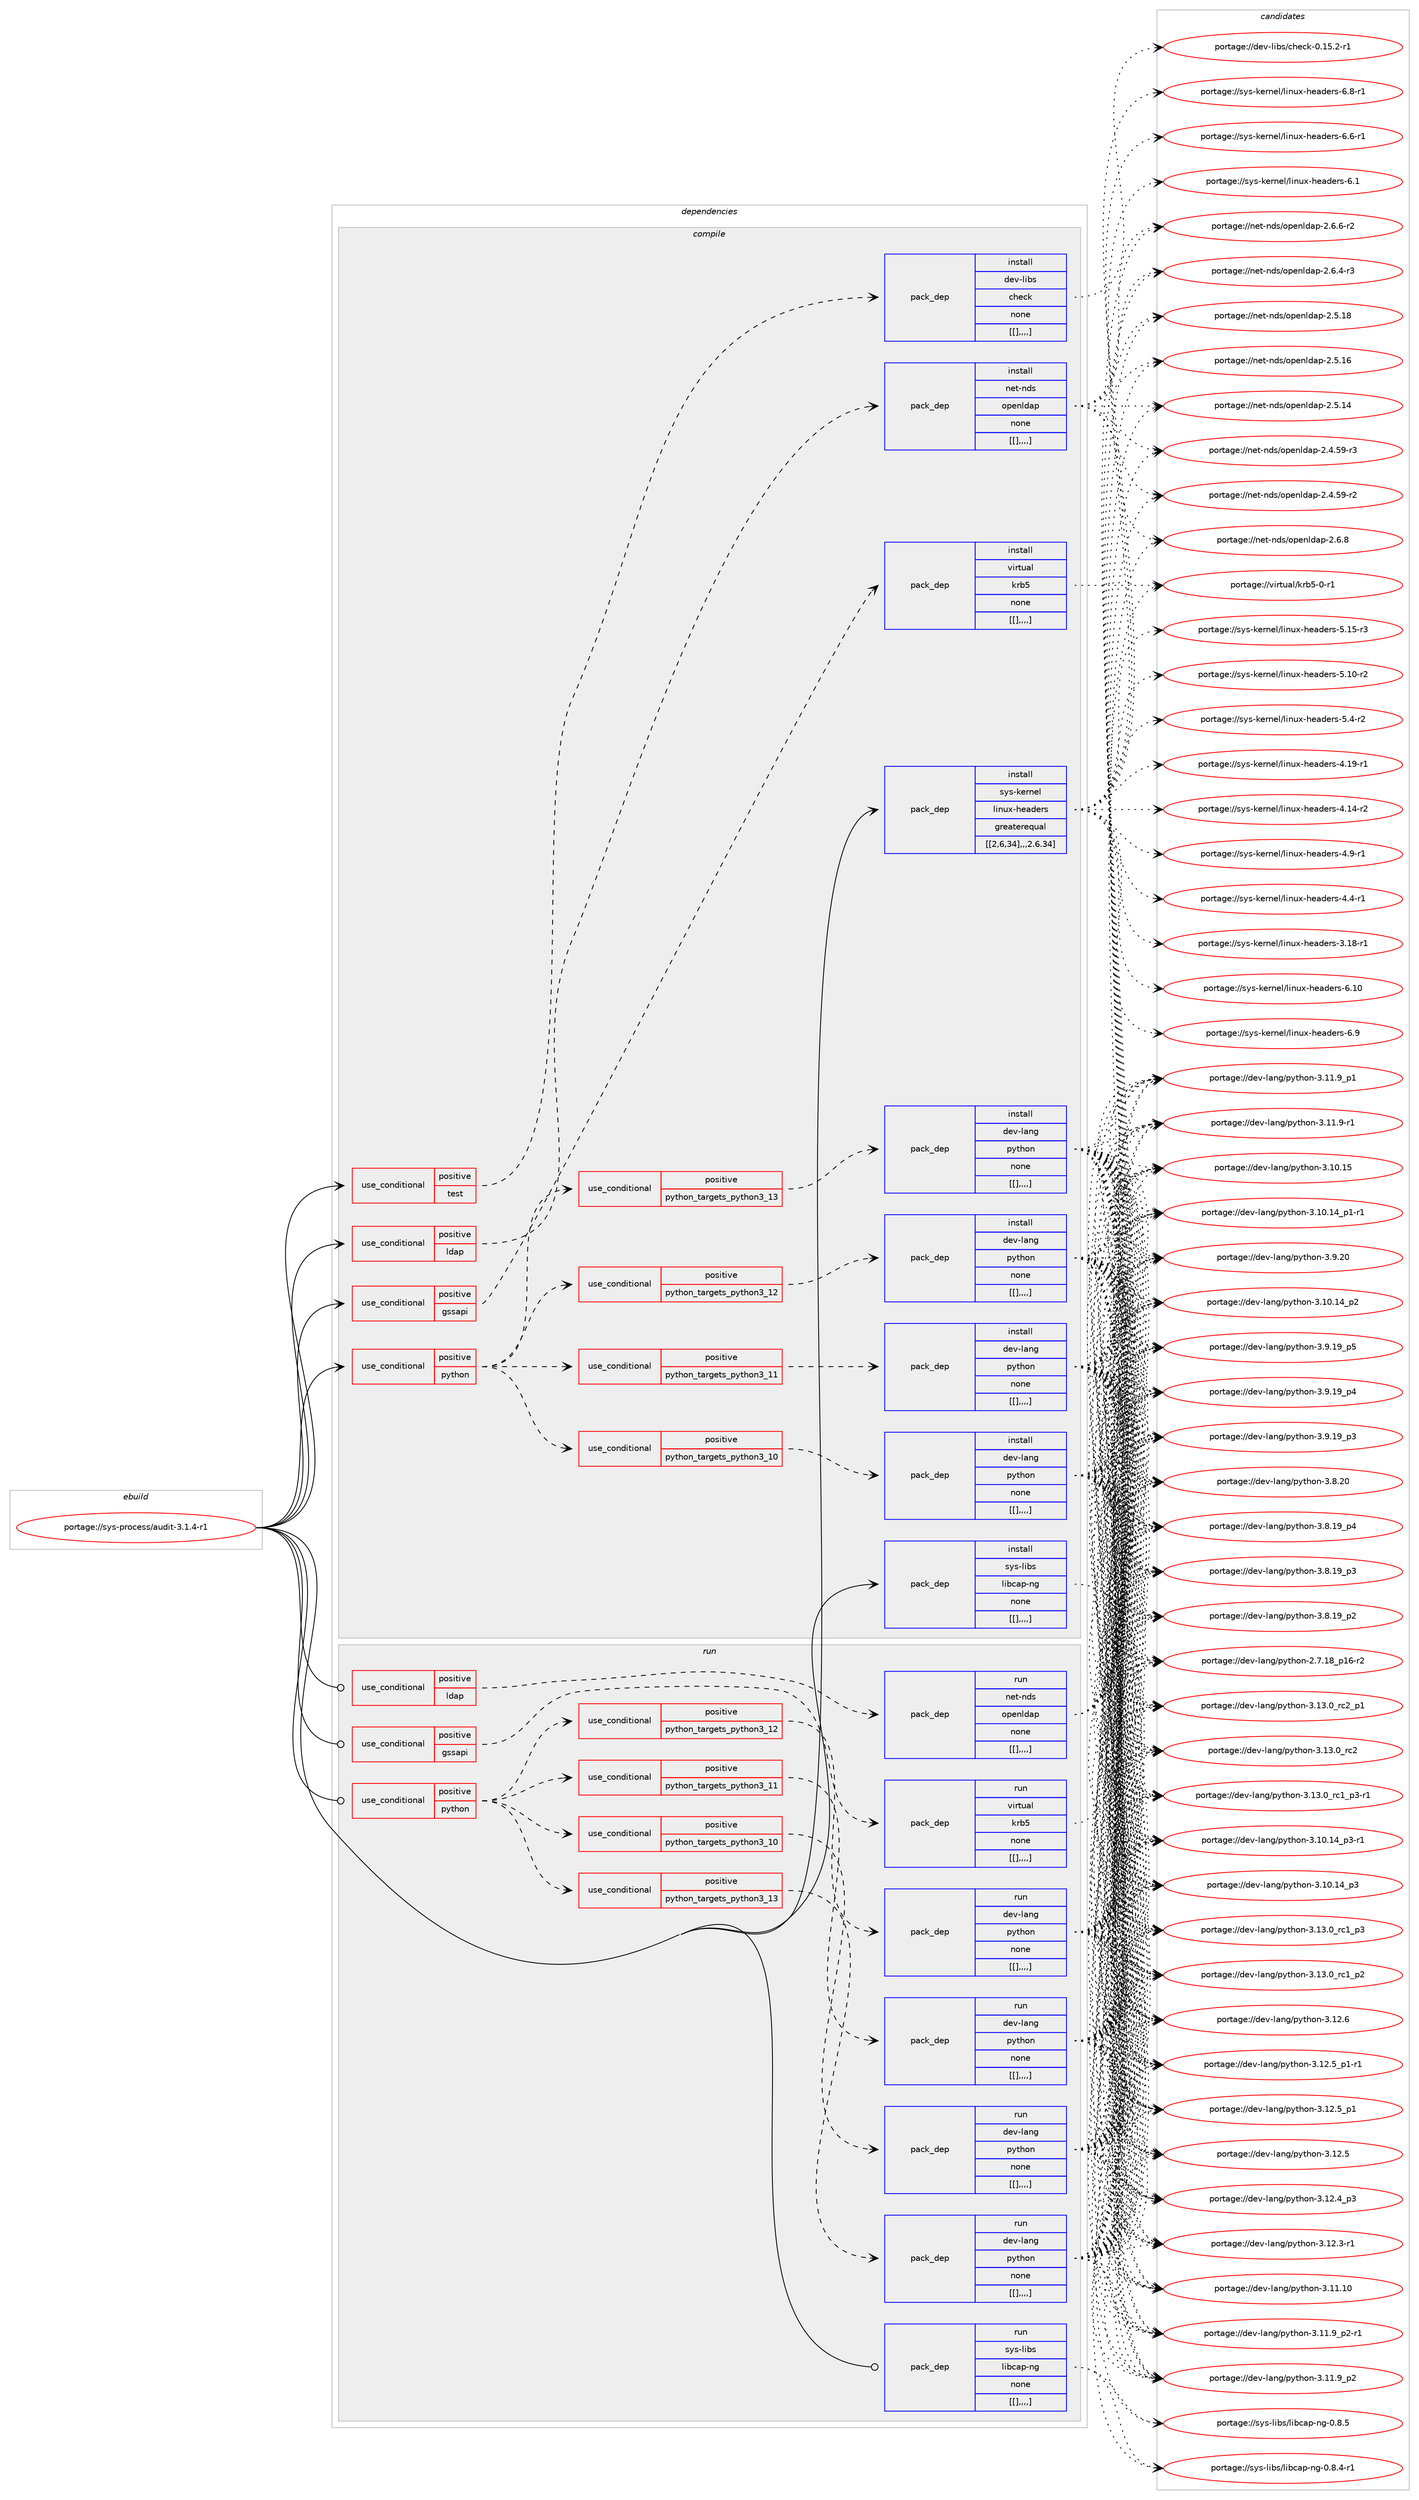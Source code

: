 digraph prolog {

# *************
# Graph options
# *************

newrank=true;
concentrate=true;
compound=true;
graph [rankdir=LR,fontname=Helvetica,fontsize=10,ranksep=1.5];#, ranksep=2.5, nodesep=0.2];
edge  [arrowhead=vee];
node  [fontname=Helvetica,fontsize=10];

# **********
# The ebuild
# **********

subgraph cluster_leftcol {
color=gray;
label=<<i>ebuild</i>>;
id [label="portage://sys-process/audit-3.1.4-r1", color=red, width=4, href="../sys-process/audit-3.1.4-r1.svg"];
}

# ****************
# The dependencies
# ****************

subgraph cluster_midcol {
color=gray;
label=<<i>dependencies</i>>;
subgraph cluster_compile {
fillcolor="#eeeeee";
style=filled;
label=<<i>compile</i>>;
subgraph cond10671 {
dependency28703 [label=<<TABLE BORDER="0" CELLBORDER="1" CELLSPACING="0" CELLPADDING="4"><TR><TD ROWSPAN="3" CELLPADDING="10">use_conditional</TD></TR><TR><TD>positive</TD></TR><TR><TD>gssapi</TD></TR></TABLE>>, shape=none, color=red];
subgraph pack17954 {
dependency28704 [label=<<TABLE BORDER="0" CELLBORDER="1" CELLSPACING="0" CELLPADDING="4" WIDTH="220"><TR><TD ROWSPAN="6" CELLPADDING="30">pack_dep</TD></TR><TR><TD WIDTH="110">install</TD></TR><TR><TD>virtual</TD></TR><TR><TD>krb5</TD></TR><TR><TD>none</TD></TR><TR><TD>[[],,,,]</TD></TR></TABLE>>, shape=none, color=blue];
}
dependency28703:e -> dependency28704:w [weight=20,style="dashed",arrowhead="vee"];
}
id:e -> dependency28703:w [weight=20,style="solid",arrowhead="vee"];
subgraph cond10672 {
dependency28705 [label=<<TABLE BORDER="0" CELLBORDER="1" CELLSPACING="0" CELLPADDING="4"><TR><TD ROWSPAN="3" CELLPADDING="10">use_conditional</TD></TR><TR><TD>positive</TD></TR><TR><TD>ldap</TD></TR></TABLE>>, shape=none, color=red];
subgraph pack17955 {
dependency28706 [label=<<TABLE BORDER="0" CELLBORDER="1" CELLSPACING="0" CELLPADDING="4" WIDTH="220"><TR><TD ROWSPAN="6" CELLPADDING="30">pack_dep</TD></TR><TR><TD WIDTH="110">install</TD></TR><TR><TD>net-nds</TD></TR><TR><TD>openldap</TD></TR><TR><TD>none</TD></TR><TR><TD>[[],,,,]</TD></TR></TABLE>>, shape=none, color=blue];
}
dependency28705:e -> dependency28706:w [weight=20,style="dashed",arrowhead="vee"];
}
id:e -> dependency28705:w [weight=20,style="solid",arrowhead="vee"];
subgraph cond10673 {
dependency28707 [label=<<TABLE BORDER="0" CELLBORDER="1" CELLSPACING="0" CELLPADDING="4"><TR><TD ROWSPAN="3" CELLPADDING="10">use_conditional</TD></TR><TR><TD>positive</TD></TR><TR><TD>python</TD></TR></TABLE>>, shape=none, color=red];
subgraph cond10674 {
dependency28708 [label=<<TABLE BORDER="0" CELLBORDER="1" CELLSPACING="0" CELLPADDING="4"><TR><TD ROWSPAN="3" CELLPADDING="10">use_conditional</TD></TR><TR><TD>positive</TD></TR><TR><TD>python_targets_python3_10</TD></TR></TABLE>>, shape=none, color=red];
subgraph pack17956 {
dependency28709 [label=<<TABLE BORDER="0" CELLBORDER="1" CELLSPACING="0" CELLPADDING="4" WIDTH="220"><TR><TD ROWSPAN="6" CELLPADDING="30">pack_dep</TD></TR><TR><TD WIDTH="110">install</TD></TR><TR><TD>dev-lang</TD></TR><TR><TD>python</TD></TR><TR><TD>none</TD></TR><TR><TD>[[],,,,]</TD></TR></TABLE>>, shape=none, color=blue];
}
dependency28708:e -> dependency28709:w [weight=20,style="dashed",arrowhead="vee"];
}
dependency28707:e -> dependency28708:w [weight=20,style="dashed",arrowhead="vee"];
subgraph cond10675 {
dependency28710 [label=<<TABLE BORDER="0" CELLBORDER="1" CELLSPACING="0" CELLPADDING="4"><TR><TD ROWSPAN="3" CELLPADDING="10">use_conditional</TD></TR><TR><TD>positive</TD></TR><TR><TD>python_targets_python3_11</TD></TR></TABLE>>, shape=none, color=red];
subgraph pack17957 {
dependency28711 [label=<<TABLE BORDER="0" CELLBORDER="1" CELLSPACING="0" CELLPADDING="4" WIDTH="220"><TR><TD ROWSPAN="6" CELLPADDING="30">pack_dep</TD></TR><TR><TD WIDTH="110">install</TD></TR><TR><TD>dev-lang</TD></TR><TR><TD>python</TD></TR><TR><TD>none</TD></TR><TR><TD>[[],,,,]</TD></TR></TABLE>>, shape=none, color=blue];
}
dependency28710:e -> dependency28711:w [weight=20,style="dashed",arrowhead="vee"];
}
dependency28707:e -> dependency28710:w [weight=20,style="dashed",arrowhead="vee"];
subgraph cond10676 {
dependency28712 [label=<<TABLE BORDER="0" CELLBORDER="1" CELLSPACING="0" CELLPADDING="4"><TR><TD ROWSPAN="3" CELLPADDING="10">use_conditional</TD></TR><TR><TD>positive</TD></TR><TR><TD>python_targets_python3_12</TD></TR></TABLE>>, shape=none, color=red];
subgraph pack17958 {
dependency28713 [label=<<TABLE BORDER="0" CELLBORDER="1" CELLSPACING="0" CELLPADDING="4" WIDTH="220"><TR><TD ROWSPAN="6" CELLPADDING="30">pack_dep</TD></TR><TR><TD WIDTH="110">install</TD></TR><TR><TD>dev-lang</TD></TR><TR><TD>python</TD></TR><TR><TD>none</TD></TR><TR><TD>[[],,,,]</TD></TR></TABLE>>, shape=none, color=blue];
}
dependency28712:e -> dependency28713:w [weight=20,style="dashed",arrowhead="vee"];
}
dependency28707:e -> dependency28712:w [weight=20,style="dashed",arrowhead="vee"];
subgraph cond10677 {
dependency28714 [label=<<TABLE BORDER="0" CELLBORDER="1" CELLSPACING="0" CELLPADDING="4"><TR><TD ROWSPAN="3" CELLPADDING="10">use_conditional</TD></TR><TR><TD>positive</TD></TR><TR><TD>python_targets_python3_13</TD></TR></TABLE>>, shape=none, color=red];
subgraph pack17959 {
dependency28715 [label=<<TABLE BORDER="0" CELLBORDER="1" CELLSPACING="0" CELLPADDING="4" WIDTH="220"><TR><TD ROWSPAN="6" CELLPADDING="30">pack_dep</TD></TR><TR><TD WIDTH="110">install</TD></TR><TR><TD>dev-lang</TD></TR><TR><TD>python</TD></TR><TR><TD>none</TD></TR><TR><TD>[[],,,,]</TD></TR></TABLE>>, shape=none, color=blue];
}
dependency28714:e -> dependency28715:w [weight=20,style="dashed",arrowhead="vee"];
}
dependency28707:e -> dependency28714:w [weight=20,style="dashed",arrowhead="vee"];
}
id:e -> dependency28707:w [weight=20,style="solid",arrowhead="vee"];
subgraph cond10678 {
dependency28716 [label=<<TABLE BORDER="0" CELLBORDER="1" CELLSPACING="0" CELLPADDING="4"><TR><TD ROWSPAN="3" CELLPADDING="10">use_conditional</TD></TR><TR><TD>positive</TD></TR><TR><TD>test</TD></TR></TABLE>>, shape=none, color=red];
subgraph pack17960 {
dependency28717 [label=<<TABLE BORDER="0" CELLBORDER="1" CELLSPACING="0" CELLPADDING="4" WIDTH="220"><TR><TD ROWSPAN="6" CELLPADDING="30">pack_dep</TD></TR><TR><TD WIDTH="110">install</TD></TR><TR><TD>dev-libs</TD></TR><TR><TD>check</TD></TR><TR><TD>none</TD></TR><TR><TD>[[],,,,]</TD></TR></TABLE>>, shape=none, color=blue];
}
dependency28716:e -> dependency28717:w [weight=20,style="dashed",arrowhead="vee"];
}
id:e -> dependency28716:w [weight=20,style="solid",arrowhead="vee"];
subgraph pack17961 {
dependency28718 [label=<<TABLE BORDER="0" CELLBORDER="1" CELLSPACING="0" CELLPADDING="4" WIDTH="220"><TR><TD ROWSPAN="6" CELLPADDING="30">pack_dep</TD></TR><TR><TD WIDTH="110">install</TD></TR><TR><TD>sys-kernel</TD></TR><TR><TD>linux-headers</TD></TR><TR><TD>greaterequal</TD></TR><TR><TD>[[2,6,34],,,2.6.34]</TD></TR></TABLE>>, shape=none, color=blue];
}
id:e -> dependency28718:w [weight=20,style="solid",arrowhead="vee"];
subgraph pack17962 {
dependency28719 [label=<<TABLE BORDER="0" CELLBORDER="1" CELLSPACING="0" CELLPADDING="4" WIDTH="220"><TR><TD ROWSPAN="6" CELLPADDING="30">pack_dep</TD></TR><TR><TD WIDTH="110">install</TD></TR><TR><TD>sys-libs</TD></TR><TR><TD>libcap-ng</TD></TR><TR><TD>none</TD></TR><TR><TD>[[],,,,]</TD></TR></TABLE>>, shape=none, color=blue];
}
id:e -> dependency28719:w [weight=20,style="solid",arrowhead="vee"];
}
subgraph cluster_compileandrun {
fillcolor="#eeeeee";
style=filled;
label=<<i>compile and run</i>>;
}
subgraph cluster_run {
fillcolor="#eeeeee";
style=filled;
label=<<i>run</i>>;
subgraph cond10679 {
dependency28720 [label=<<TABLE BORDER="0" CELLBORDER="1" CELLSPACING="0" CELLPADDING="4"><TR><TD ROWSPAN="3" CELLPADDING="10">use_conditional</TD></TR><TR><TD>positive</TD></TR><TR><TD>gssapi</TD></TR></TABLE>>, shape=none, color=red];
subgraph pack17963 {
dependency28721 [label=<<TABLE BORDER="0" CELLBORDER="1" CELLSPACING="0" CELLPADDING="4" WIDTH="220"><TR><TD ROWSPAN="6" CELLPADDING="30">pack_dep</TD></TR><TR><TD WIDTH="110">run</TD></TR><TR><TD>virtual</TD></TR><TR><TD>krb5</TD></TR><TR><TD>none</TD></TR><TR><TD>[[],,,,]</TD></TR></TABLE>>, shape=none, color=blue];
}
dependency28720:e -> dependency28721:w [weight=20,style="dashed",arrowhead="vee"];
}
id:e -> dependency28720:w [weight=20,style="solid",arrowhead="odot"];
subgraph cond10680 {
dependency28722 [label=<<TABLE BORDER="0" CELLBORDER="1" CELLSPACING="0" CELLPADDING="4"><TR><TD ROWSPAN="3" CELLPADDING="10">use_conditional</TD></TR><TR><TD>positive</TD></TR><TR><TD>ldap</TD></TR></TABLE>>, shape=none, color=red];
subgraph pack17964 {
dependency28723 [label=<<TABLE BORDER="0" CELLBORDER="1" CELLSPACING="0" CELLPADDING="4" WIDTH="220"><TR><TD ROWSPAN="6" CELLPADDING="30">pack_dep</TD></TR><TR><TD WIDTH="110">run</TD></TR><TR><TD>net-nds</TD></TR><TR><TD>openldap</TD></TR><TR><TD>none</TD></TR><TR><TD>[[],,,,]</TD></TR></TABLE>>, shape=none, color=blue];
}
dependency28722:e -> dependency28723:w [weight=20,style="dashed",arrowhead="vee"];
}
id:e -> dependency28722:w [weight=20,style="solid",arrowhead="odot"];
subgraph cond10681 {
dependency28724 [label=<<TABLE BORDER="0" CELLBORDER="1" CELLSPACING="0" CELLPADDING="4"><TR><TD ROWSPAN="3" CELLPADDING="10">use_conditional</TD></TR><TR><TD>positive</TD></TR><TR><TD>python</TD></TR></TABLE>>, shape=none, color=red];
subgraph cond10682 {
dependency28725 [label=<<TABLE BORDER="0" CELLBORDER="1" CELLSPACING="0" CELLPADDING="4"><TR><TD ROWSPAN="3" CELLPADDING="10">use_conditional</TD></TR><TR><TD>positive</TD></TR><TR><TD>python_targets_python3_10</TD></TR></TABLE>>, shape=none, color=red];
subgraph pack17965 {
dependency28726 [label=<<TABLE BORDER="0" CELLBORDER="1" CELLSPACING="0" CELLPADDING="4" WIDTH="220"><TR><TD ROWSPAN="6" CELLPADDING="30">pack_dep</TD></TR><TR><TD WIDTH="110">run</TD></TR><TR><TD>dev-lang</TD></TR><TR><TD>python</TD></TR><TR><TD>none</TD></TR><TR><TD>[[],,,,]</TD></TR></TABLE>>, shape=none, color=blue];
}
dependency28725:e -> dependency28726:w [weight=20,style="dashed",arrowhead="vee"];
}
dependency28724:e -> dependency28725:w [weight=20,style="dashed",arrowhead="vee"];
subgraph cond10683 {
dependency28727 [label=<<TABLE BORDER="0" CELLBORDER="1" CELLSPACING="0" CELLPADDING="4"><TR><TD ROWSPAN="3" CELLPADDING="10">use_conditional</TD></TR><TR><TD>positive</TD></TR><TR><TD>python_targets_python3_11</TD></TR></TABLE>>, shape=none, color=red];
subgraph pack17966 {
dependency28728 [label=<<TABLE BORDER="0" CELLBORDER="1" CELLSPACING="0" CELLPADDING="4" WIDTH="220"><TR><TD ROWSPAN="6" CELLPADDING="30">pack_dep</TD></TR><TR><TD WIDTH="110">run</TD></TR><TR><TD>dev-lang</TD></TR><TR><TD>python</TD></TR><TR><TD>none</TD></TR><TR><TD>[[],,,,]</TD></TR></TABLE>>, shape=none, color=blue];
}
dependency28727:e -> dependency28728:w [weight=20,style="dashed",arrowhead="vee"];
}
dependency28724:e -> dependency28727:w [weight=20,style="dashed",arrowhead="vee"];
subgraph cond10684 {
dependency28729 [label=<<TABLE BORDER="0" CELLBORDER="1" CELLSPACING="0" CELLPADDING="4"><TR><TD ROWSPAN="3" CELLPADDING="10">use_conditional</TD></TR><TR><TD>positive</TD></TR><TR><TD>python_targets_python3_12</TD></TR></TABLE>>, shape=none, color=red];
subgraph pack17967 {
dependency28730 [label=<<TABLE BORDER="0" CELLBORDER="1" CELLSPACING="0" CELLPADDING="4" WIDTH="220"><TR><TD ROWSPAN="6" CELLPADDING="30">pack_dep</TD></TR><TR><TD WIDTH="110">run</TD></TR><TR><TD>dev-lang</TD></TR><TR><TD>python</TD></TR><TR><TD>none</TD></TR><TR><TD>[[],,,,]</TD></TR></TABLE>>, shape=none, color=blue];
}
dependency28729:e -> dependency28730:w [weight=20,style="dashed",arrowhead="vee"];
}
dependency28724:e -> dependency28729:w [weight=20,style="dashed",arrowhead="vee"];
subgraph cond10685 {
dependency28731 [label=<<TABLE BORDER="0" CELLBORDER="1" CELLSPACING="0" CELLPADDING="4"><TR><TD ROWSPAN="3" CELLPADDING="10">use_conditional</TD></TR><TR><TD>positive</TD></TR><TR><TD>python_targets_python3_13</TD></TR></TABLE>>, shape=none, color=red];
subgraph pack17968 {
dependency28732 [label=<<TABLE BORDER="0" CELLBORDER="1" CELLSPACING="0" CELLPADDING="4" WIDTH="220"><TR><TD ROWSPAN="6" CELLPADDING="30">pack_dep</TD></TR><TR><TD WIDTH="110">run</TD></TR><TR><TD>dev-lang</TD></TR><TR><TD>python</TD></TR><TR><TD>none</TD></TR><TR><TD>[[],,,,]</TD></TR></TABLE>>, shape=none, color=blue];
}
dependency28731:e -> dependency28732:w [weight=20,style="dashed",arrowhead="vee"];
}
dependency28724:e -> dependency28731:w [weight=20,style="dashed",arrowhead="vee"];
}
id:e -> dependency28724:w [weight=20,style="solid",arrowhead="odot"];
subgraph pack17969 {
dependency28733 [label=<<TABLE BORDER="0" CELLBORDER="1" CELLSPACING="0" CELLPADDING="4" WIDTH="220"><TR><TD ROWSPAN="6" CELLPADDING="30">pack_dep</TD></TR><TR><TD WIDTH="110">run</TD></TR><TR><TD>sys-libs</TD></TR><TR><TD>libcap-ng</TD></TR><TR><TD>none</TD></TR><TR><TD>[[],,,,]</TD></TR></TABLE>>, shape=none, color=blue];
}
id:e -> dependency28733:w [weight=20,style="solid",arrowhead="odot"];
}
}

# **************
# The candidates
# **************

subgraph cluster_choices {
rank=same;
color=gray;
label=<<i>candidates</i>>;

subgraph choice17954 {
color=black;
nodesep=1;
choice1181051141161179710847107114985345484511449 [label="portage://virtual/krb5-0-r1", color=red, width=4,href="../virtual/krb5-0-r1.svg"];
dependency28704:e -> choice1181051141161179710847107114985345484511449:w [style=dotted,weight="100"];
}
subgraph choice17955 {
color=black;
nodesep=1;
choice110101116451101001154711111210111010810097112455046544656 [label="portage://net-nds/openldap-2.6.8", color=red, width=4,href="../net-nds/openldap-2.6.8.svg"];
choice1101011164511010011547111112101110108100971124550465446544511450 [label="portage://net-nds/openldap-2.6.6-r2", color=red, width=4,href="../net-nds/openldap-2.6.6-r2.svg"];
choice1101011164511010011547111112101110108100971124550465446524511451 [label="portage://net-nds/openldap-2.6.4-r3", color=red, width=4,href="../net-nds/openldap-2.6.4-r3.svg"];
choice11010111645110100115471111121011101081009711245504653464956 [label="portage://net-nds/openldap-2.5.18", color=red, width=4,href="../net-nds/openldap-2.5.18.svg"];
choice11010111645110100115471111121011101081009711245504653464954 [label="portage://net-nds/openldap-2.5.16", color=red, width=4,href="../net-nds/openldap-2.5.16.svg"];
choice11010111645110100115471111121011101081009711245504653464952 [label="portage://net-nds/openldap-2.5.14", color=red, width=4,href="../net-nds/openldap-2.5.14.svg"];
choice110101116451101001154711111210111010810097112455046524653574511451 [label="portage://net-nds/openldap-2.4.59-r3", color=red, width=4,href="../net-nds/openldap-2.4.59-r3.svg"];
choice110101116451101001154711111210111010810097112455046524653574511450 [label="portage://net-nds/openldap-2.4.59-r2", color=red, width=4,href="../net-nds/openldap-2.4.59-r2.svg"];
dependency28706:e -> choice110101116451101001154711111210111010810097112455046544656:w [style=dotted,weight="100"];
dependency28706:e -> choice1101011164511010011547111112101110108100971124550465446544511450:w [style=dotted,weight="100"];
dependency28706:e -> choice1101011164511010011547111112101110108100971124550465446524511451:w [style=dotted,weight="100"];
dependency28706:e -> choice11010111645110100115471111121011101081009711245504653464956:w [style=dotted,weight="100"];
dependency28706:e -> choice11010111645110100115471111121011101081009711245504653464954:w [style=dotted,weight="100"];
dependency28706:e -> choice11010111645110100115471111121011101081009711245504653464952:w [style=dotted,weight="100"];
dependency28706:e -> choice110101116451101001154711111210111010810097112455046524653574511451:w [style=dotted,weight="100"];
dependency28706:e -> choice110101116451101001154711111210111010810097112455046524653574511450:w [style=dotted,weight="100"];
}
subgraph choice17956 {
color=black;
nodesep=1;
choice100101118451089711010347112121116104111110455146495146489511499509511249 [label="portage://dev-lang/python-3.13.0_rc2_p1", color=red, width=4,href="../dev-lang/python-3.13.0_rc2_p1.svg"];
choice10010111845108971101034711212111610411111045514649514648951149950 [label="portage://dev-lang/python-3.13.0_rc2", color=red, width=4,href="../dev-lang/python-3.13.0_rc2.svg"];
choice1001011184510897110103471121211161041111104551464951464895114994995112514511449 [label="portage://dev-lang/python-3.13.0_rc1_p3-r1", color=red, width=4,href="../dev-lang/python-3.13.0_rc1_p3-r1.svg"];
choice100101118451089711010347112121116104111110455146495146489511499499511251 [label="portage://dev-lang/python-3.13.0_rc1_p3", color=red, width=4,href="../dev-lang/python-3.13.0_rc1_p3.svg"];
choice100101118451089711010347112121116104111110455146495146489511499499511250 [label="portage://dev-lang/python-3.13.0_rc1_p2", color=red, width=4,href="../dev-lang/python-3.13.0_rc1_p2.svg"];
choice10010111845108971101034711212111610411111045514649504654 [label="portage://dev-lang/python-3.12.6", color=red, width=4,href="../dev-lang/python-3.12.6.svg"];
choice1001011184510897110103471121211161041111104551464950465395112494511449 [label="portage://dev-lang/python-3.12.5_p1-r1", color=red, width=4,href="../dev-lang/python-3.12.5_p1-r1.svg"];
choice100101118451089711010347112121116104111110455146495046539511249 [label="portage://dev-lang/python-3.12.5_p1", color=red, width=4,href="../dev-lang/python-3.12.5_p1.svg"];
choice10010111845108971101034711212111610411111045514649504653 [label="portage://dev-lang/python-3.12.5", color=red, width=4,href="../dev-lang/python-3.12.5.svg"];
choice100101118451089711010347112121116104111110455146495046529511251 [label="portage://dev-lang/python-3.12.4_p3", color=red, width=4,href="../dev-lang/python-3.12.4_p3.svg"];
choice100101118451089711010347112121116104111110455146495046514511449 [label="portage://dev-lang/python-3.12.3-r1", color=red, width=4,href="../dev-lang/python-3.12.3-r1.svg"];
choice1001011184510897110103471121211161041111104551464949464948 [label="portage://dev-lang/python-3.11.10", color=red, width=4,href="../dev-lang/python-3.11.10.svg"];
choice1001011184510897110103471121211161041111104551464949465795112504511449 [label="portage://dev-lang/python-3.11.9_p2-r1", color=red, width=4,href="../dev-lang/python-3.11.9_p2-r1.svg"];
choice100101118451089711010347112121116104111110455146494946579511250 [label="portage://dev-lang/python-3.11.9_p2", color=red, width=4,href="../dev-lang/python-3.11.9_p2.svg"];
choice100101118451089711010347112121116104111110455146494946579511249 [label="portage://dev-lang/python-3.11.9_p1", color=red, width=4,href="../dev-lang/python-3.11.9_p1.svg"];
choice100101118451089711010347112121116104111110455146494946574511449 [label="portage://dev-lang/python-3.11.9-r1", color=red, width=4,href="../dev-lang/python-3.11.9-r1.svg"];
choice1001011184510897110103471121211161041111104551464948464953 [label="portage://dev-lang/python-3.10.15", color=red, width=4,href="../dev-lang/python-3.10.15.svg"];
choice100101118451089711010347112121116104111110455146494846495295112514511449 [label="portage://dev-lang/python-3.10.14_p3-r1", color=red, width=4,href="../dev-lang/python-3.10.14_p3-r1.svg"];
choice10010111845108971101034711212111610411111045514649484649529511251 [label="portage://dev-lang/python-3.10.14_p3", color=red, width=4,href="../dev-lang/python-3.10.14_p3.svg"];
choice10010111845108971101034711212111610411111045514649484649529511250 [label="portage://dev-lang/python-3.10.14_p2", color=red, width=4,href="../dev-lang/python-3.10.14_p2.svg"];
choice100101118451089711010347112121116104111110455146494846495295112494511449 [label="portage://dev-lang/python-3.10.14_p1-r1", color=red, width=4,href="../dev-lang/python-3.10.14_p1-r1.svg"];
choice10010111845108971101034711212111610411111045514657465048 [label="portage://dev-lang/python-3.9.20", color=red, width=4,href="../dev-lang/python-3.9.20.svg"];
choice100101118451089711010347112121116104111110455146574649579511253 [label="portage://dev-lang/python-3.9.19_p5", color=red, width=4,href="../dev-lang/python-3.9.19_p5.svg"];
choice100101118451089711010347112121116104111110455146574649579511252 [label="portage://dev-lang/python-3.9.19_p4", color=red, width=4,href="../dev-lang/python-3.9.19_p4.svg"];
choice100101118451089711010347112121116104111110455146574649579511251 [label="portage://dev-lang/python-3.9.19_p3", color=red, width=4,href="../dev-lang/python-3.9.19_p3.svg"];
choice10010111845108971101034711212111610411111045514656465048 [label="portage://dev-lang/python-3.8.20", color=red, width=4,href="../dev-lang/python-3.8.20.svg"];
choice100101118451089711010347112121116104111110455146564649579511252 [label="portage://dev-lang/python-3.8.19_p4", color=red, width=4,href="../dev-lang/python-3.8.19_p4.svg"];
choice100101118451089711010347112121116104111110455146564649579511251 [label="portage://dev-lang/python-3.8.19_p3", color=red, width=4,href="../dev-lang/python-3.8.19_p3.svg"];
choice100101118451089711010347112121116104111110455146564649579511250 [label="portage://dev-lang/python-3.8.19_p2", color=red, width=4,href="../dev-lang/python-3.8.19_p2.svg"];
choice100101118451089711010347112121116104111110455046554649569511249544511450 [label="portage://dev-lang/python-2.7.18_p16-r2", color=red, width=4,href="../dev-lang/python-2.7.18_p16-r2.svg"];
dependency28709:e -> choice100101118451089711010347112121116104111110455146495146489511499509511249:w [style=dotted,weight="100"];
dependency28709:e -> choice10010111845108971101034711212111610411111045514649514648951149950:w [style=dotted,weight="100"];
dependency28709:e -> choice1001011184510897110103471121211161041111104551464951464895114994995112514511449:w [style=dotted,weight="100"];
dependency28709:e -> choice100101118451089711010347112121116104111110455146495146489511499499511251:w [style=dotted,weight="100"];
dependency28709:e -> choice100101118451089711010347112121116104111110455146495146489511499499511250:w [style=dotted,weight="100"];
dependency28709:e -> choice10010111845108971101034711212111610411111045514649504654:w [style=dotted,weight="100"];
dependency28709:e -> choice1001011184510897110103471121211161041111104551464950465395112494511449:w [style=dotted,weight="100"];
dependency28709:e -> choice100101118451089711010347112121116104111110455146495046539511249:w [style=dotted,weight="100"];
dependency28709:e -> choice10010111845108971101034711212111610411111045514649504653:w [style=dotted,weight="100"];
dependency28709:e -> choice100101118451089711010347112121116104111110455146495046529511251:w [style=dotted,weight="100"];
dependency28709:e -> choice100101118451089711010347112121116104111110455146495046514511449:w [style=dotted,weight="100"];
dependency28709:e -> choice1001011184510897110103471121211161041111104551464949464948:w [style=dotted,weight="100"];
dependency28709:e -> choice1001011184510897110103471121211161041111104551464949465795112504511449:w [style=dotted,weight="100"];
dependency28709:e -> choice100101118451089711010347112121116104111110455146494946579511250:w [style=dotted,weight="100"];
dependency28709:e -> choice100101118451089711010347112121116104111110455146494946579511249:w [style=dotted,weight="100"];
dependency28709:e -> choice100101118451089711010347112121116104111110455146494946574511449:w [style=dotted,weight="100"];
dependency28709:e -> choice1001011184510897110103471121211161041111104551464948464953:w [style=dotted,weight="100"];
dependency28709:e -> choice100101118451089711010347112121116104111110455146494846495295112514511449:w [style=dotted,weight="100"];
dependency28709:e -> choice10010111845108971101034711212111610411111045514649484649529511251:w [style=dotted,weight="100"];
dependency28709:e -> choice10010111845108971101034711212111610411111045514649484649529511250:w [style=dotted,weight="100"];
dependency28709:e -> choice100101118451089711010347112121116104111110455146494846495295112494511449:w [style=dotted,weight="100"];
dependency28709:e -> choice10010111845108971101034711212111610411111045514657465048:w [style=dotted,weight="100"];
dependency28709:e -> choice100101118451089711010347112121116104111110455146574649579511253:w [style=dotted,weight="100"];
dependency28709:e -> choice100101118451089711010347112121116104111110455146574649579511252:w [style=dotted,weight="100"];
dependency28709:e -> choice100101118451089711010347112121116104111110455146574649579511251:w [style=dotted,weight="100"];
dependency28709:e -> choice10010111845108971101034711212111610411111045514656465048:w [style=dotted,weight="100"];
dependency28709:e -> choice100101118451089711010347112121116104111110455146564649579511252:w [style=dotted,weight="100"];
dependency28709:e -> choice100101118451089711010347112121116104111110455146564649579511251:w [style=dotted,weight="100"];
dependency28709:e -> choice100101118451089711010347112121116104111110455146564649579511250:w [style=dotted,weight="100"];
dependency28709:e -> choice100101118451089711010347112121116104111110455046554649569511249544511450:w [style=dotted,weight="100"];
}
subgraph choice17957 {
color=black;
nodesep=1;
choice100101118451089711010347112121116104111110455146495146489511499509511249 [label="portage://dev-lang/python-3.13.0_rc2_p1", color=red, width=4,href="../dev-lang/python-3.13.0_rc2_p1.svg"];
choice10010111845108971101034711212111610411111045514649514648951149950 [label="portage://dev-lang/python-3.13.0_rc2", color=red, width=4,href="../dev-lang/python-3.13.0_rc2.svg"];
choice1001011184510897110103471121211161041111104551464951464895114994995112514511449 [label="portage://dev-lang/python-3.13.0_rc1_p3-r1", color=red, width=4,href="../dev-lang/python-3.13.0_rc1_p3-r1.svg"];
choice100101118451089711010347112121116104111110455146495146489511499499511251 [label="portage://dev-lang/python-3.13.0_rc1_p3", color=red, width=4,href="../dev-lang/python-3.13.0_rc1_p3.svg"];
choice100101118451089711010347112121116104111110455146495146489511499499511250 [label="portage://dev-lang/python-3.13.0_rc1_p2", color=red, width=4,href="../dev-lang/python-3.13.0_rc1_p2.svg"];
choice10010111845108971101034711212111610411111045514649504654 [label="portage://dev-lang/python-3.12.6", color=red, width=4,href="../dev-lang/python-3.12.6.svg"];
choice1001011184510897110103471121211161041111104551464950465395112494511449 [label="portage://dev-lang/python-3.12.5_p1-r1", color=red, width=4,href="../dev-lang/python-3.12.5_p1-r1.svg"];
choice100101118451089711010347112121116104111110455146495046539511249 [label="portage://dev-lang/python-3.12.5_p1", color=red, width=4,href="../dev-lang/python-3.12.5_p1.svg"];
choice10010111845108971101034711212111610411111045514649504653 [label="portage://dev-lang/python-3.12.5", color=red, width=4,href="../dev-lang/python-3.12.5.svg"];
choice100101118451089711010347112121116104111110455146495046529511251 [label="portage://dev-lang/python-3.12.4_p3", color=red, width=4,href="../dev-lang/python-3.12.4_p3.svg"];
choice100101118451089711010347112121116104111110455146495046514511449 [label="portage://dev-lang/python-3.12.3-r1", color=red, width=4,href="../dev-lang/python-3.12.3-r1.svg"];
choice1001011184510897110103471121211161041111104551464949464948 [label="portage://dev-lang/python-3.11.10", color=red, width=4,href="../dev-lang/python-3.11.10.svg"];
choice1001011184510897110103471121211161041111104551464949465795112504511449 [label="portage://dev-lang/python-3.11.9_p2-r1", color=red, width=4,href="../dev-lang/python-3.11.9_p2-r1.svg"];
choice100101118451089711010347112121116104111110455146494946579511250 [label="portage://dev-lang/python-3.11.9_p2", color=red, width=4,href="../dev-lang/python-3.11.9_p2.svg"];
choice100101118451089711010347112121116104111110455146494946579511249 [label="portage://dev-lang/python-3.11.9_p1", color=red, width=4,href="../dev-lang/python-3.11.9_p1.svg"];
choice100101118451089711010347112121116104111110455146494946574511449 [label="portage://dev-lang/python-3.11.9-r1", color=red, width=4,href="../dev-lang/python-3.11.9-r1.svg"];
choice1001011184510897110103471121211161041111104551464948464953 [label="portage://dev-lang/python-3.10.15", color=red, width=4,href="../dev-lang/python-3.10.15.svg"];
choice100101118451089711010347112121116104111110455146494846495295112514511449 [label="portage://dev-lang/python-3.10.14_p3-r1", color=red, width=4,href="../dev-lang/python-3.10.14_p3-r1.svg"];
choice10010111845108971101034711212111610411111045514649484649529511251 [label="portage://dev-lang/python-3.10.14_p3", color=red, width=4,href="../dev-lang/python-3.10.14_p3.svg"];
choice10010111845108971101034711212111610411111045514649484649529511250 [label="portage://dev-lang/python-3.10.14_p2", color=red, width=4,href="../dev-lang/python-3.10.14_p2.svg"];
choice100101118451089711010347112121116104111110455146494846495295112494511449 [label="portage://dev-lang/python-3.10.14_p1-r1", color=red, width=4,href="../dev-lang/python-3.10.14_p1-r1.svg"];
choice10010111845108971101034711212111610411111045514657465048 [label="portage://dev-lang/python-3.9.20", color=red, width=4,href="../dev-lang/python-3.9.20.svg"];
choice100101118451089711010347112121116104111110455146574649579511253 [label="portage://dev-lang/python-3.9.19_p5", color=red, width=4,href="../dev-lang/python-3.9.19_p5.svg"];
choice100101118451089711010347112121116104111110455146574649579511252 [label="portage://dev-lang/python-3.9.19_p4", color=red, width=4,href="../dev-lang/python-3.9.19_p4.svg"];
choice100101118451089711010347112121116104111110455146574649579511251 [label="portage://dev-lang/python-3.9.19_p3", color=red, width=4,href="../dev-lang/python-3.9.19_p3.svg"];
choice10010111845108971101034711212111610411111045514656465048 [label="portage://dev-lang/python-3.8.20", color=red, width=4,href="../dev-lang/python-3.8.20.svg"];
choice100101118451089711010347112121116104111110455146564649579511252 [label="portage://dev-lang/python-3.8.19_p4", color=red, width=4,href="../dev-lang/python-3.8.19_p4.svg"];
choice100101118451089711010347112121116104111110455146564649579511251 [label="portage://dev-lang/python-3.8.19_p3", color=red, width=4,href="../dev-lang/python-3.8.19_p3.svg"];
choice100101118451089711010347112121116104111110455146564649579511250 [label="portage://dev-lang/python-3.8.19_p2", color=red, width=4,href="../dev-lang/python-3.8.19_p2.svg"];
choice100101118451089711010347112121116104111110455046554649569511249544511450 [label="portage://dev-lang/python-2.7.18_p16-r2", color=red, width=4,href="../dev-lang/python-2.7.18_p16-r2.svg"];
dependency28711:e -> choice100101118451089711010347112121116104111110455146495146489511499509511249:w [style=dotted,weight="100"];
dependency28711:e -> choice10010111845108971101034711212111610411111045514649514648951149950:w [style=dotted,weight="100"];
dependency28711:e -> choice1001011184510897110103471121211161041111104551464951464895114994995112514511449:w [style=dotted,weight="100"];
dependency28711:e -> choice100101118451089711010347112121116104111110455146495146489511499499511251:w [style=dotted,weight="100"];
dependency28711:e -> choice100101118451089711010347112121116104111110455146495146489511499499511250:w [style=dotted,weight="100"];
dependency28711:e -> choice10010111845108971101034711212111610411111045514649504654:w [style=dotted,weight="100"];
dependency28711:e -> choice1001011184510897110103471121211161041111104551464950465395112494511449:w [style=dotted,weight="100"];
dependency28711:e -> choice100101118451089711010347112121116104111110455146495046539511249:w [style=dotted,weight="100"];
dependency28711:e -> choice10010111845108971101034711212111610411111045514649504653:w [style=dotted,weight="100"];
dependency28711:e -> choice100101118451089711010347112121116104111110455146495046529511251:w [style=dotted,weight="100"];
dependency28711:e -> choice100101118451089711010347112121116104111110455146495046514511449:w [style=dotted,weight="100"];
dependency28711:e -> choice1001011184510897110103471121211161041111104551464949464948:w [style=dotted,weight="100"];
dependency28711:e -> choice1001011184510897110103471121211161041111104551464949465795112504511449:w [style=dotted,weight="100"];
dependency28711:e -> choice100101118451089711010347112121116104111110455146494946579511250:w [style=dotted,weight="100"];
dependency28711:e -> choice100101118451089711010347112121116104111110455146494946579511249:w [style=dotted,weight="100"];
dependency28711:e -> choice100101118451089711010347112121116104111110455146494946574511449:w [style=dotted,weight="100"];
dependency28711:e -> choice1001011184510897110103471121211161041111104551464948464953:w [style=dotted,weight="100"];
dependency28711:e -> choice100101118451089711010347112121116104111110455146494846495295112514511449:w [style=dotted,weight="100"];
dependency28711:e -> choice10010111845108971101034711212111610411111045514649484649529511251:w [style=dotted,weight="100"];
dependency28711:e -> choice10010111845108971101034711212111610411111045514649484649529511250:w [style=dotted,weight="100"];
dependency28711:e -> choice100101118451089711010347112121116104111110455146494846495295112494511449:w [style=dotted,weight="100"];
dependency28711:e -> choice10010111845108971101034711212111610411111045514657465048:w [style=dotted,weight="100"];
dependency28711:e -> choice100101118451089711010347112121116104111110455146574649579511253:w [style=dotted,weight="100"];
dependency28711:e -> choice100101118451089711010347112121116104111110455146574649579511252:w [style=dotted,weight="100"];
dependency28711:e -> choice100101118451089711010347112121116104111110455146574649579511251:w [style=dotted,weight="100"];
dependency28711:e -> choice10010111845108971101034711212111610411111045514656465048:w [style=dotted,weight="100"];
dependency28711:e -> choice100101118451089711010347112121116104111110455146564649579511252:w [style=dotted,weight="100"];
dependency28711:e -> choice100101118451089711010347112121116104111110455146564649579511251:w [style=dotted,weight="100"];
dependency28711:e -> choice100101118451089711010347112121116104111110455146564649579511250:w [style=dotted,weight="100"];
dependency28711:e -> choice100101118451089711010347112121116104111110455046554649569511249544511450:w [style=dotted,weight="100"];
}
subgraph choice17958 {
color=black;
nodesep=1;
choice100101118451089711010347112121116104111110455146495146489511499509511249 [label="portage://dev-lang/python-3.13.0_rc2_p1", color=red, width=4,href="../dev-lang/python-3.13.0_rc2_p1.svg"];
choice10010111845108971101034711212111610411111045514649514648951149950 [label="portage://dev-lang/python-3.13.0_rc2", color=red, width=4,href="../dev-lang/python-3.13.0_rc2.svg"];
choice1001011184510897110103471121211161041111104551464951464895114994995112514511449 [label="portage://dev-lang/python-3.13.0_rc1_p3-r1", color=red, width=4,href="../dev-lang/python-3.13.0_rc1_p3-r1.svg"];
choice100101118451089711010347112121116104111110455146495146489511499499511251 [label="portage://dev-lang/python-3.13.0_rc1_p3", color=red, width=4,href="../dev-lang/python-3.13.0_rc1_p3.svg"];
choice100101118451089711010347112121116104111110455146495146489511499499511250 [label="portage://dev-lang/python-3.13.0_rc1_p2", color=red, width=4,href="../dev-lang/python-3.13.0_rc1_p2.svg"];
choice10010111845108971101034711212111610411111045514649504654 [label="portage://dev-lang/python-3.12.6", color=red, width=4,href="../dev-lang/python-3.12.6.svg"];
choice1001011184510897110103471121211161041111104551464950465395112494511449 [label="portage://dev-lang/python-3.12.5_p1-r1", color=red, width=4,href="../dev-lang/python-3.12.5_p1-r1.svg"];
choice100101118451089711010347112121116104111110455146495046539511249 [label="portage://dev-lang/python-3.12.5_p1", color=red, width=4,href="../dev-lang/python-3.12.5_p1.svg"];
choice10010111845108971101034711212111610411111045514649504653 [label="portage://dev-lang/python-3.12.5", color=red, width=4,href="../dev-lang/python-3.12.5.svg"];
choice100101118451089711010347112121116104111110455146495046529511251 [label="portage://dev-lang/python-3.12.4_p3", color=red, width=4,href="../dev-lang/python-3.12.4_p3.svg"];
choice100101118451089711010347112121116104111110455146495046514511449 [label="portage://dev-lang/python-3.12.3-r1", color=red, width=4,href="../dev-lang/python-3.12.3-r1.svg"];
choice1001011184510897110103471121211161041111104551464949464948 [label="portage://dev-lang/python-3.11.10", color=red, width=4,href="../dev-lang/python-3.11.10.svg"];
choice1001011184510897110103471121211161041111104551464949465795112504511449 [label="portage://dev-lang/python-3.11.9_p2-r1", color=red, width=4,href="../dev-lang/python-3.11.9_p2-r1.svg"];
choice100101118451089711010347112121116104111110455146494946579511250 [label="portage://dev-lang/python-3.11.9_p2", color=red, width=4,href="../dev-lang/python-3.11.9_p2.svg"];
choice100101118451089711010347112121116104111110455146494946579511249 [label="portage://dev-lang/python-3.11.9_p1", color=red, width=4,href="../dev-lang/python-3.11.9_p1.svg"];
choice100101118451089711010347112121116104111110455146494946574511449 [label="portage://dev-lang/python-3.11.9-r1", color=red, width=4,href="../dev-lang/python-3.11.9-r1.svg"];
choice1001011184510897110103471121211161041111104551464948464953 [label="portage://dev-lang/python-3.10.15", color=red, width=4,href="../dev-lang/python-3.10.15.svg"];
choice100101118451089711010347112121116104111110455146494846495295112514511449 [label="portage://dev-lang/python-3.10.14_p3-r1", color=red, width=4,href="../dev-lang/python-3.10.14_p3-r1.svg"];
choice10010111845108971101034711212111610411111045514649484649529511251 [label="portage://dev-lang/python-3.10.14_p3", color=red, width=4,href="../dev-lang/python-3.10.14_p3.svg"];
choice10010111845108971101034711212111610411111045514649484649529511250 [label="portage://dev-lang/python-3.10.14_p2", color=red, width=4,href="../dev-lang/python-3.10.14_p2.svg"];
choice100101118451089711010347112121116104111110455146494846495295112494511449 [label="portage://dev-lang/python-3.10.14_p1-r1", color=red, width=4,href="../dev-lang/python-3.10.14_p1-r1.svg"];
choice10010111845108971101034711212111610411111045514657465048 [label="portage://dev-lang/python-3.9.20", color=red, width=4,href="../dev-lang/python-3.9.20.svg"];
choice100101118451089711010347112121116104111110455146574649579511253 [label="portage://dev-lang/python-3.9.19_p5", color=red, width=4,href="../dev-lang/python-3.9.19_p5.svg"];
choice100101118451089711010347112121116104111110455146574649579511252 [label="portage://dev-lang/python-3.9.19_p4", color=red, width=4,href="../dev-lang/python-3.9.19_p4.svg"];
choice100101118451089711010347112121116104111110455146574649579511251 [label="portage://dev-lang/python-3.9.19_p3", color=red, width=4,href="../dev-lang/python-3.9.19_p3.svg"];
choice10010111845108971101034711212111610411111045514656465048 [label="portage://dev-lang/python-3.8.20", color=red, width=4,href="../dev-lang/python-3.8.20.svg"];
choice100101118451089711010347112121116104111110455146564649579511252 [label="portage://dev-lang/python-3.8.19_p4", color=red, width=4,href="../dev-lang/python-3.8.19_p4.svg"];
choice100101118451089711010347112121116104111110455146564649579511251 [label="portage://dev-lang/python-3.8.19_p3", color=red, width=4,href="../dev-lang/python-3.8.19_p3.svg"];
choice100101118451089711010347112121116104111110455146564649579511250 [label="portage://dev-lang/python-3.8.19_p2", color=red, width=4,href="../dev-lang/python-3.8.19_p2.svg"];
choice100101118451089711010347112121116104111110455046554649569511249544511450 [label="portage://dev-lang/python-2.7.18_p16-r2", color=red, width=4,href="../dev-lang/python-2.7.18_p16-r2.svg"];
dependency28713:e -> choice100101118451089711010347112121116104111110455146495146489511499509511249:w [style=dotted,weight="100"];
dependency28713:e -> choice10010111845108971101034711212111610411111045514649514648951149950:w [style=dotted,weight="100"];
dependency28713:e -> choice1001011184510897110103471121211161041111104551464951464895114994995112514511449:w [style=dotted,weight="100"];
dependency28713:e -> choice100101118451089711010347112121116104111110455146495146489511499499511251:w [style=dotted,weight="100"];
dependency28713:e -> choice100101118451089711010347112121116104111110455146495146489511499499511250:w [style=dotted,weight="100"];
dependency28713:e -> choice10010111845108971101034711212111610411111045514649504654:w [style=dotted,weight="100"];
dependency28713:e -> choice1001011184510897110103471121211161041111104551464950465395112494511449:w [style=dotted,weight="100"];
dependency28713:e -> choice100101118451089711010347112121116104111110455146495046539511249:w [style=dotted,weight="100"];
dependency28713:e -> choice10010111845108971101034711212111610411111045514649504653:w [style=dotted,weight="100"];
dependency28713:e -> choice100101118451089711010347112121116104111110455146495046529511251:w [style=dotted,weight="100"];
dependency28713:e -> choice100101118451089711010347112121116104111110455146495046514511449:w [style=dotted,weight="100"];
dependency28713:e -> choice1001011184510897110103471121211161041111104551464949464948:w [style=dotted,weight="100"];
dependency28713:e -> choice1001011184510897110103471121211161041111104551464949465795112504511449:w [style=dotted,weight="100"];
dependency28713:e -> choice100101118451089711010347112121116104111110455146494946579511250:w [style=dotted,weight="100"];
dependency28713:e -> choice100101118451089711010347112121116104111110455146494946579511249:w [style=dotted,weight="100"];
dependency28713:e -> choice100101118451089711010347112121116104111110455146494946574511449:w [style=dotted,weight="100"];
dependency28713:e -> choice1001011184510897110103471121211161041111104551464948464953:w [style=dotted,weight="100"];
dependency28713:e -> choice100101118451089711010347112121116104111110455146494846495295112514511449:w [style=dotted,weight="100"];
dependency28713:e -> choice10010111845108971101034711212111610411111045514649484649529511251:w [style=dotted,weight="100"];
dependency28713:e -> choice10010111845108971101034711212111610411111045514649484649529511250:w [style=dotted,weight="100"];
dependency28713:e -> choice100101118451089711010347112121116104111110455146494846495295112494511449:w [style=dotted,weight="100"];
dependency28713:e -> choice10010111845108971101034711212111610411111045514657465048:w [style=dotted,weight="100"];
dependency28713:e -> choice100101118451089711010347112121116104111110455146574649579511253:w [style=dotted,weight="100"];
dependency28713:e -> choice100101118451089711010347112121116104111110455146574649579511252:w [style=dotted,weight="100"];
dependency28713:e -> choice100101118451089711010347112121116104111110455146574649579511251:w [style=dotted,weight="100"];
dependency28713:e -> choice10010111845108971101034711212111610411111045514656465048:w [style=dotted,weight="100"];
dependency28713:e -> choice100101118451089711010347112121116104111110455146564649579511252:w [style=dotted,weight="100"];
dependency28713:e -> choice100101118451089711010347112121116104111110455146564649579511251:w [style=dotted,weight="100"];
dependency28713:e -> choice100101118451089711010347112121116104111110455146564649579511250:w [style=dotted,weight="100"];
dependency28713:e -> choice100101118451089711010347112121116104111110455046554649569511249544511450:w [style=dotted,weight="100"];
}
subgraph choice17959 {
color=black;
nodesep=1;
choice100101118451089711010347112121116104111110455146495146489511499509511249 [label="portage://dev-lang/python-3.13.0_rc2_p1", color=red, width=4,href="../dev-lang/python-3.13.0_rc2_p1.svg"];
choice10010111845108971101034711212111610411111045514649514648951149950 [label="portage://dev-lang/python-3.13.0_rc2", color=red, width=4,href="../dev-lang/python-3.13.0_rc2.svg"];
choice1001011184510897110103471121211161041111104551464951464895114994995112514511449 [label="portage://dev-lang/python-3.13.0_rc1_p3-r1", color=red, width=4,href="../dev-lang/python-3.13.0_rc1_p3-r1.svg"];
choice100101118451089711010347112121116104111110455146495146489511499499511251 [label="portage://dev-lang/python-3.13.0_rc1_p3", color=red, width=4,href="../dev-lang/python-3.13.0_rc1_p3.svg"];
choice100101118451089711010347112121116104111110455146495146489511499499511250 [label="portage://dev-lang/python-3.13.0_rc1_p2", color=red, width=4,href="../dev-lang/python-3.13.0_rc1_p2.svg"];
choice10010111845108971101034711212111610411111045514649504654 [label="portage://dev-lang/python-3.12.6", color=red, width=4,href="../dev-lang/python-3.12.6.svg"];
choice1001011184510897110103471121211161041111104551464950465395112494511449 [label="portage://dev-lang/python-3.12.5_p1-r1", color=red, width=4,href="../dev-lang/python-3.12.5_p1-r1.svg"];
choice100101118451089711010347112121116104111110455146495046539511249 [label="portage://dev-lang/python-3.12.5_p1", color=red, width=4,href="../dev-lang/python-3.12.5_p1.svg"];
choice10010111845108971101034711212111610411111045514649504653 [label="portage://dev-lang/python-3.12.5", color=red, width=4,href="../dev-lang/python-3.12.5.svg"];
choice100101118451089711010347112121116104111110455146495046529511251 [label="portage://dev-lang/python-3.12.4_p3", color=red, width=4,href="../dev-lang/python-3.12.4_p3.svg"];
choice100101118451089711010347112121116104111110455146495046514511449 [label="portage://dev-lang/python-3.12.3-r1", color=red, width=4,href="../dev-lang/python-3.12.3-r1.svg"];
choice1001011184510897110103471121211161041111104551464949464948 [label="portage://dev-lang/python-3.11.10", color=red, width=4,href="../dev-lang/python-3.11.10.svg"];
choice1001011184510897110103471121211161041111104551464949465795112504511449 [label="portage://dev-lang/python-3.11.9_p2-r1", color=red, width=4,href="../dev-lang/python-3.11.9_p2-r1.svg"];
choice100101118451089711010347112121116104111110455146494946579511250 [label="portage://dev-lang/python-3.11.9_p2", color=red, width=4,href="../dev-lang/python-3.11.9_p2.svg"];
choice100101118451089711010347112121116104111110455146494946579511249 [label="portage://dev-lang/python-3.11.9_p1", color=red, width=4,href="../dev-lang/python-3.11.9_p1.svg"];
choice100101118451089711010347112121116104111110455146494946574511449 [label="portage://dev-lang/python-3.11.9-r1", color=red, width=4,href="../dev-lang/python-3.11.9-r1.svg"];
choice1001011184510897110103471121211161041111104551464948464953 [label="portage://dev-lang/python-3.10.15", color=red, width=4,href="../dev-lang/python-3.10.15.svg"];
choice100101118451089711010347112121116104111110455146494846495295112514511449 [label="portage://dev-lang/python-3.10.14_p3-r1", color=red, width=4,href="../dev-lang/python-3.10.14_p3-r1.svg"];
choice10010111845108971101034711212111610411111045514649484649529511251 [label="portage://dev-lang/python-3.10.14_p3", color=red, width=4,href="../dev-lang/python-3.10.14_p3.svg"];
choice10010111845108971101034711212111610411111045514649484649529511250 [label="portage://dev-lang/python-3.10.14_p2", color=red, width=4,href="../dev-lang/python-3.10.14_p2.svg"];
choice100101118451089711010347112121116104111110455146494846495295112494511449 [label="portage://dev-lang/python-3.10.14_p1-r1", color=red, width=4,href="../dev-lang/python-3.10.14_p1-r1.svg"];
choice10010111845108971101034711212111610411111045514657465048 [label="portage://dev-lang/python-3.9.20", color=red, width=4,href="../dev-lang/python-3.9.20.svg"];
choice100101118451089711010347112121116104111110455146574649579511253 [label="portage://dev-lang/python-3.9.19_p5", color=red, width=4,href="../dev-lang/python-3.9.19_p5.svg"];
choice100101118451089711010347112121116104111110455146574649579511252 [label="portage://dev-lang/python-3.9.19_p4", color=red, width=4,href="../dev-lang/python-3.9.19_p4.svg"];
choice100101118451089711010347112121116104111110455146574649579511251 [label="portage://dev-lang/python-3.9.19_p3", color=red, width=4,href="../dev-lang/python-3.9.19_p3.svg"];
choice10010111845108971101034711212111610411111045514656465048 [label="portage://dev-lang/python-3.8.20", color=red, width=4,href="../dev-lang/python-3.8.20.svg"];
choice100101118451089711010347112121116104111110455146564649579511252 [label="portage://dev-lang/python-3.8.19_p4", color=red, width=4,href="../dev-lang/python-3.8.19_p4.svg"];
choice100101118451089711010347112121116104111110455146564649579511251 [label="portage://dev-lang/python-3.8.19_p3", color=red, width=4,href="../dev-lang/python-3.8.19_p3.svg"];
choice100101118451089711010347112121116104111110455146564649579511250 [label="portage://dev-lang/python-3.8.19_p2", color=red, width=4,href="../dev-lang/python-3.8.19_p2.svg"];
choice100101118451089711010347112121116104111110455046554649569511249544511450 [label="portage://dev-lang/python-2.7.18_p16-r2", color=red, width=4,href="../dev-lang/python-2.7.18_p16-r2.svg"];
dependency28715:e -> choice100101118451089711010347112121116104111110455146495146489511499509511249:w [style=dotted,weight="100"];
dependency28715:e -> choice10010111845108971101034711212111610411111045514649514648951149950:w [style=dotted,weight="100"];
dependency28715:e -> choice1001011184510897110103471121211161041111104551464951464895114994995112514511449:w [style=dotted,weight="100"];
dependency28715:e -> choice100101118451089711010347112121116104111110455146495146489511499499511251:w [style=dotted,weight="100"];
dependency28715:e -> choice100101118451089711010347112121116104111110455146495146489511499499511250:w [style=dotted,weight="100"];
dependency28715:e -> choice10010111845108971101034711212111610411111045514649504654:w [style=dotted,weight="100"];
dependency28715:e -> choice1001011184510897110103471121211161041111104551464950465395112494511449:w [style=dotted,weight="100"];
dependency28715:e -> choice100101118451089711010347112121116104111110455146495046539511249:w [style=dotted,weight="100"];
dependency28715:e -> choice10010111845108971101034711212111610411111045514649504653:w [style=dotted,weight="100"];
dependency28715:e -> choice100101118451089711010347112121116104111110455146495046529511251:w [style=dotted,weight="100"];
dependency28715:e -> choice100101118451089711010347112121116104111110455146495046514511449:w [style=dotted,weight="100"];
dependency28715:e -> choice1001011184510897110103471121211161041111104551464949464948:w [style=dotted,weight="100"];
dependency28715:e -> choice1001011184510897110103471121211161041111104551464949465795112504511449:w [style=dotted,weight="100"];
dependency28715:e -> choice100101118451089711010347112121116104111110455146494946579511250:w [style=dotted,weight="100"];
dependency28715:e -> choice100101118451089711010347112121116104111110455146494946579511249:w [style=dotted,weight="100"];
dependency28715:e -> choice100101118451089711010347112121116104111110455146494946574511449:w [style=dotted,weight="100"];
dependency28715:e -> choice1001011184510897110103471121211161041111104551464948464953:w [style=dotted,weight="100"];
dependency28715:e -> choice100101118451089711010347112121116104111110455146494846495295112514511449:w [style=dotted,weight="100"];
dependency28715:e -> choice10010111845108971101034711212111610411111045514649484649529511251:w [style=dotted,weight="100"];
dependency28715:e -> choice10010111845108971101034711212111610411111045514649484649529511250:w [style=dotted,weight="100"];
dependency28715:e -> choice100101118451089711010347112121116104111110455146494846495295112494511449:w [style=dotted,weight="100"];
dependency28715:e -> choice10010111845108971101034711212111610411111045514657465048:w [style=dotted,weight="100"];
dependency28715:e -> choice100101118451089711010347112121116104111110455146574649579511253:w [style=dotted,weight="100"];
dependency28715:e -> choice100101118451089711010347112121116104111110455146574649579511252:w [style=dotted,weight="100"];
dependency28715:e -> choice100101118451089711010347112121116104111110455146574649579511251:w [style=dotted,weight="100"];
dependency28715:e -> choice10010111845108971101034711212111610411111045514656465048:w [style=dotted,weight="100"];
dependency28715:e -> choice100101118451089711010347112121116104111110455146564649579511252:w [style=dotted,weight="100"];
dependency28715:e -> choice100101118451089711010347112121116104111110455146564649579511251:w [style=dotted,weight="100"];
dependency28715:e -> choice100101118451089711010347112121116104111110455146564649579511250:w [style=dotted,weight="100"];
dependency28715:e -> choice100101118451089711010347112121116104111110455046554649569511249544511450:w [style=dotted,weight="100"];
}
subgraph choice17960 {
color=black;
nodesep=1;
choice1001011184510810598115479910410199107454846495346504511449 [label="portage://dev-libs/check-0.15.2-r1", color=red, width=4,href="../dev-libs/check-0.15.2-r1.svg"];
dependency28717:e -> choice1001011184510810598115479910410199107454846495346504511449:w [style=dotted,weight="100"];
}
subgraph choice17961 {
color=black;
nodesep=1;
choice115121115451071011141101011084710810511011712045104101971001011141154554464948 [label="portage://sys-kernel/linux-headers-6.10", color=red, width=4,href="../sys-kernel/linux-headers-6.10.svg"];
choice1151211154510710111411010110847108105110117120451041019710010111411545544657 [label="portage://sys-kernel/linux-headers-6.9", color=red, width=4,href="../sys-kernel/linux-headers-6.9.svg"];
choice11512111545107101114110101108471081051101171204510410197100101114115455446564511449 [label="portage://sys-kernel/linux-headers-6.8-r1", color=red, width=4,href="../sys-kernel/linux-headers-6.8-r1.svg"];
choice11512111545107101114110101108471081051101171204510410197100101114115455446544511449 [label="portage://sys-kernel/linux-headers-6.6-r1", color=red, width=4,href="../sys-kernel/linux-headers-6.6-r1.svg"];
choice1151211154510710111411010110847108105110117120451041019710010111411545544649 [label="portage://sys-kernel/linux-headers-6.1", color=red, width=4,href="../sys-kernel/linux-headers-6.1.svg"];
choice1151211154510710111411010110847108105110117120451041019710010111411545534649534511451 [label="portage://sys-kernel/linux-headers-5.15-r3", color=red, width=4,href="../sys-kernel/linux-headers-5.15-r3.svg"];
choice1151211154510710111411010110847108105110117120451041019710010111411545534649484511450 [label="portage://sys-kernel/linux-headers-5.10-r2", color=red, width=4,href="../sys-kernel/linux-headers-5.10-r2.svg"];
choice11512111545107101114110101108471081051101171204510410197100101114115455346524511450 [label="portage://sys-kernel/linux-headers-5.4-r2", color=red, width=4,href="../sys-kernel/linux-headers-5.4-r2.svg"];
choice1151211154510710111411010110847108105110117120451041019710010111411545524649574511449 [label="portage://sys-kernel/linux-headers-4.19-r1", color=red, width=4,href="../sys-kernel/linux-headers-4.19-r1.svg"];
choice1151211154510710111411010110847108105110117120451041019710010111411545524649524511450 [label="portage://sys-kernel/linux-headers-4.14-r2", color=red, width=4,href="../sys-kernel/linux-headers-4.14-r2.svg"];
choice11512111545107101114110101108471081051101171204510410197100101114115455246574511449 [label="portage://sys-kernel/linux-headers-4.9-r1", color=red, width=4,href="../sys-kernel/linux-headers-4.9-r1.svg"];
choice11512111545107101114110101108471081051101171204510410197100101114115455246524511449 [label="portage://sys-kernel/linux-headers-4.4-r1", color=red, width=4,href="../sys-kernel/linux-headers-4.4-r1.svg"];
choice1151211154510710111411010110847108105110117120451041019710010111411545514649564511449 [label="portage://sys-kernel/linux-headers-3.18-r1", color=red, width=4,href="../sys-kernel/linux-headers-3.18-r1.svg"];
dependency28718:e -> choice115121115451071011141101011084710810511011712045104101971001011141154554464948:w [style=dotted,weight="100"];
dependency28718:e -> choice1151211154510710111411010110847108105110117120451041019710010111411545544657:w [style=dotted,weight="100"];
dependency28718:e -> choice11512111545107101114110101108471081051101171204510410197100101114115455446564511449:w [style=dotted,weight="100"];
dependency28718:e -> choice11512111545107101114110101108471081051101171204510410197100101114115455446544511449:w [style=dotted,weight="100"];
dependency28718:e -> choice1151211154510710111411010110847108105110117120451041019710010111411545544649:w [style=dotted,weight="100"];
dependency28718:e -> choice1151211154510710111411010110847108105110117120451041019710010111411545534649534511451:w [style=dotted,weight="100"];
dependency28718:e -> choice1151211154510710111411010110847108105110117120451041019710010111411545534649484511450:w [style=dotted,weight="100"];
dependency28718:e -> choice11512111545107101114110101108471081051101171204510410197100101114115455346524511450:w [style=dotted,weight="100"];
dependency28718:e -> choice1151211154510710111411010110847108105110117120451041019710010111411545524649574511449:w [style=dotted,weight="100"];
dependency28718:e -> choice1151211154510710111411010110847108105110117120451041019710010111411545524649524511450:w [style=dotted,weight="100"];
dependency28718:e -> choice11512111545107101114110101108471081051101171204510410197100101114115455246574511449:w [style=dotted,weight="100"];
dependency28718:e -> choice11512111545107101114110101108471081051101171204510410197100101114115455246524511449:w [style=dotted,weight="100"];
dependency28718:e -> choice1151211154510710111411010110847108105110117120451041019710010111411545514649564511449:w [style=dotted,weight="100"];
}
subgraph choice17962 {
color=black;
nodesep=1;
choice11512111545108105981154710810598999711245110103454846564653 [label="portage://sys-libs/libcap-ng-0.8.5", color=red, width=4,href="../sys-libs/libcap-ng-0.8.5.svg"];
choice115121115451081059811547108105989997112451101034548465646524511449 [label="portage://sys-libs/libcap-ng-0.8.4-r1", color=red, width=4,href="../sys-libs/libcap-ng-0.8.4-r1.svg"];
dependency28719:e -> choice11512111545108105981154710810598999711245110103454846564653:w [style=dotted,weight="100"];
dependency28719:e -> choice115121115451081059811547108105989997112451101034548465646524511449:w [style=dotted,weight="100"];
}
subgraph choice17963 {
color=black;
nodesep=1;
choice1181051141161179710847107114985345484511449 [label="portage://virtual/krb5-0-r1", color=red, width=4,href="../virtual/krb5-0-r1.svg"];
dependency28721:e -> choice1181051141161179710847107114985345484511449:w [style=dotted,weight="100"];
}
subgraph choice17964 {
color=black;
nodesep=1;
choice110101116451101001154711111210111010810097112455046544656 [label="portage://net-nds/openldap-2.6.8", color=red, width=4,href="../net-nds/openldap-2.6.8.svg"];
choice1101011164511010011547111112101110108100971124550465446544511450 [label="portage://net-nds/openldap-2.6.6-r2", color=red, width=4,href="../net-nds/openldap-2.6.6-r2.svg"];
choice1101011164511010011547111112101110108100971124550465446524511451 [label="portage://net-nds/openldap-2.6.4-r3", color=red, width=4,href="../net-nds/openldap-2.6.4-r3.svg"];
choice11010111645110100115471111121011101081009711245504653464956 [label="portage://net-nds/openldap-2.5.18", color=red, width=4,href="../net-nds/openldap-2.5.18.svg"];
choice11010111645110100115471111121011101081009711245504653464954 [label="portage://net-nds/openldap-2.5.16", color=red, width=4,href="../net-nds/openldap-2.5.16.svg"];
choice11010111645110100115471111121011101081009711245504653464952 [label="portage://net-nds/openldap-2.5.14", color=red, width=4,href="../net-nds/openldap-2.5.14.svg"];
choice110101116451101001154711111210111010810097112455046524653574511451 [label="portage://net-nds/openldap-2.4.59-r3", color=red, width=4,href="../net-nds/openldap-2.4.59-r3.svg"];
choice110101116451101001154711111210111010810097112455046524653574511450 [label="portage://net-nds/openldap-2.4.59-r2", color=red, width=4,href="../net-nds/openldap-2.4.59-r2.svg"];
dependency28723:e -> choice110101116451101001154711111210111010810097112455046544656:w [style=dotted,weight="100"];
dependency28723:e -> choice1101011164511010011547111112101110108100971124550465446544511450:w [style=dotted,weight="100"];
dependency28723:e -> choice1101011164511010011547111112101110108100971124550465446524511451:w [style=dotted,weight="100"];
dependency28723:e -> choice11010111645110100115471111121011101081009711245504653464956:w [style=dotted,weight="100"];
dependency28723:e -> choice11010111645110100115471111121011101081009711245504653464954:w [style=dotted,weight="100"];
dependency28723:e -> choice11010111645110100115471111121011101081009711245504653464952:w [style=dotted,weight="100"];
dependency28723:e -> choice110101116451101001154711111210111010810097112455046524653574511451:w [style=dotted,weight="100"];
dependency28723:e -> choice110101116451101001154711111210111010810097112455046524653574511450:w [style=dotted,weight="100"];
}
subgraph choice17965 {
color=black;
nodesep=1;
choice100101118451089711010347112121116104111110455146495146489511499509511249 [label="portage://dev-lang/python-3.13.0_rc2_p1", color=red, width=4,href="../dev-lang/python-3.13.0_rc2_p1.svg"];
choice10010111845108971101034711212111610411111045514649514648951149950 [label="portage://dev-lang/python-3.13.0_rc2", color=red, width=4,href="../dev-lang/python-3.13.0_rc2.svg"];
choice1001011184510897110103471121211161041111104551464951464895114994995112514511449 [label="portage://dev-lang/python-3.13.0_rc1_p3-r1", color=red, width=4,href="../dev-lang/python-3.13.0_rc1_p3-r1.svg"];
choice100101118451089711010347112121116104111110455146495146489511499499511251 [label="portage://dev-lang/python-3.13.0_rc1_p3", color=red, width=4,href="../dev-lang/python-3.13.0_rc1_p3.svg"];
choice100101118451089711010347112121116104111110455146495146489511499499511250 [label="portage://dev-lang/python-3.13.0_rc1_p2", color=red, width=4,href="../dev-lang/python-3.13.0_rc1_p2.svg"];
choice10010111845108971101034711212111610411111045514649504654 [label="portage://dev-lang/python-3.12.6", color=red, width=4,href="../dev-lang/python-3.12.6.svg"];
choice1001011184510897110103471121211161041111104551464950465395112494511449 [label="portage://dev-lang/python-3.12.5_p1-r1", color=red, width=4,href="../dev-lang/python-3.12.5_p1-r1.svg"];
choice100101118451089711010347112121116104111110455146495046539511249 [label="portage://dev-lang/python-3.12.5_p1", color=red, width=4,href="../dev-lang/python-3.12.5_p1.svg"];
choice10010111845108971101034711212111610411111045514649504653 [label="portage://dev-lang/python-3.12.5", color=red, width=4,href="../dev-lang/python-3.12.5.svg"];
choice100101118451089711010347112121116104111110455146495046529511251 [label="portage://dev-lang/python-3.12.4_p3", color=red, width=4,href="../dev-lang/python-3.12.4_p3.svg"];
choice100101118451089711010347112121116104111110455146495046514511449 [label="portage://dev-lang/python-3.12.3-r1", color=red, width=4,href="../dev-lang/python-3.12.3-r1.svg"];
choice1001011184510897110103471121211161041111104551464949464948 [label="portage://dev-lang/python-3.11.10", color=red, width=4,href="../dev-lang/python-3.11.10.svg"];
choice1001011184510897110103471121211161041111104551464949465795112504511449 [label="portage://dev-lang/python-3.11.9_p2-r1", color=red, width=4,href="../dev-lang/python-3.11.9_p2-r1.svg"];
choice100101118451089711010347112121116104111110455146494946579511250 [label="portage://dev-lang/python-3.11.9_p2", color=red, width=4,href="../dev-lang/python-3.11.9_p2.svg"];
choice100101118451089711010347112121116104111110455146494946579511249 [label="portage://dev-lang/python-3.11.9_p1", color=red, width=4,href="../dev-lang/python-3.11.9_p1.svg"];
choice100101118451089711010347112121116104111110455146494946574511449 [label="portage://dev-lang/python-3.11.9-r1", color=red, width=4,href="../dev-lang/python-3.11.9-r1.svg"];
choice1001011184510897110103471121211161041111104551464948464953 [label="portage://dev-lang/python-3.10.15", color=red, width=4,href="../dev-lang/python-3.10.15.svg"];
choice100101118451089711010347112121116104111110455146494846495295112514511449 [label="portage://dev-lang/python-3.10.14_p3-r1", color=red, width=4,href="../dev-lang/python-3.10.14_p3-r1.svg"];
choice10010111845108971101034711212111610411111045514649484649529511251 [label="portage://dev-lang/python-3.10.14_p3", color=red, width=4,href="../dev-lang/python-3.10.14_p3.svg"];
choice10010111845108971101034711212111610411111045514649484649529511250 [label="portage://dev-lang/python-3.10.14_p2", color=red, width=4,href="../dev-lang/python-3.10.14_p2.svg"];
choice100101118451089711010347112121116104111110455146494846495295112494511449 [label="portage://dev-lang/python-3.10.14_p1-r1", color=red, width=4,href="../dev-lang/python-3.10.14_p1-r1.svg"];
choice10010111845108971101034711212111610411111045514657465048 [label="portage://dev-lang/python-3.9.20", color=red, width=4,href="../dev-lang/python-3.9.20.svg"];
choice100101118451089711010347112121116104111110455146574649579511253 [label="portage://dev-lang/python-3.9.19_p5", color=red, width=4,href="../dev-lang/python-3.9.19_p5.svg"];
choice100101118451089711010347112121116104111110455146574649579511252 [label="portage://dev-lang/python-3.9.19_p4", color=red, width=4,href="../dev-lang/python-3.9.19_p4.svg"];
choice100101118451089711010347112121116104111110455146574649579511251 [label="portage://dev-lang/python-3.9.19_p3", color=red, width=4,href="../dev-lang/python-3.9.19_p3.svg"];
choice10010111845108971101034711212111610411111045514656465048 [label="portage://dev-lang/python-3.8.20", color=red, width=4,href="../dev-lang/python-3.8.20.svg"];
choice100101118451089711010347112121116104111110455146564649579511252 [label="portage://dev-lang/python-3.8.19_p4", color=red, width=4,href="../dev-lang/python-3.8.19_p4.svg"];
choice100101118451089711010347112121116104111110455146564649579511251 [label="portage://dev-lang/python-3.8.19_p3", color=red, width=4,href="../dev-lang/python-3.8.19_p3.svg"];
choice100101118451089711010347112121116104111110455146564649579511250 [label="portage://dev-lang/python-3.8.19_p2", color=red, width=4,href="../dev-lang/python-3.8.19_p2.svg"];
choice100101118451089711010347112121116104111110455046554649569511249544511450 [label="portage://dev-lang/python-2.7.18_p16-r2", color=red, width=4,href="../dev-lang/python-2.7.18_p16-r2.svg"];
dependency28726:e -> choice100101118451089711010347112121116104111110455146495146489511499509511249:w [style=dotted,weight="100"];
dependency28726:e -> choice10010111845108971101034711212111610411111045514649514648951149950:w [style=dotted,weight="100"];
dependency28726:e -> choice1001011184510897110103471121211161041111104551464951464895114994995112514511449:w [style=dotted,weight="100"];
dependency28726:e -> choice100101118451089711010347112121116104111110455146495146489511499499511251:w [style=dotted,weight="100"];
dependency28726:e -> choice100101118451089711010347112121116104111110455146495146489511499499511250:w [style=dotted,weight="100"];
dependency28726:e -> choice10010111845108971101034711212111610411111045514649504654:w [style=dotted,weight="100"];
dependency28726:e -> choice1001011184510897110103471121211161041111104551464950465395112494511449:w [style=dotted,weight="100"];
dependency28726:e -> choice100101118451089711010347112121116104111110455146495046539511249:w [style=dotted,weight="100"];
dependency28726:e -> choice10010111845108971101034711212111610411111045514649504653:w [style=dotted,weight="100"];
dependency28726:e -> choice100101118451089711010347112121116104111110455146495046529511251:w [style=dotted,weight="100"];
dependency28726:e -> choice100101118451089711010347112121116104111110455146495046514511449:w [style=dotted,weight="100"];
dependency28726:e -> choice1001011184510897110103471121211161041111104551464949464948:w [style=dotted,weight="100"];
dependency28726:e -> choice1001011184510897110103471121211161041111104551464949465795112504511449:w [style=dotted,weight="100"];
dependency28726:e -> choice100101118451089711010347112121116104111110455146494946579511250:w [style=dotted,weight="100"];
dependency28726:e -> choice100101118451089711010347112121116104111110455146494946579511249:w [style=dotted,weight="100"];
dependency28726:e -> choice100101118451089711010347112121116104111110455146494946574511449:w [style=dotted,weight="100"];
dependency28726:e -> choice1001011184510897110103471121211161041111104551464948464953:w [style=dotted,weight="100"];
dependency28726:e -> choice100101118451089711010347112121116104111110455146494846495295112514511449:w [style=dotted,weight="100"];
dependency28726:e -> choice10010111845108971101034711212111610411111045514649484649529511251:w [style=dotted,weight="100"];
dependency28726:e -> choice10010111845108971101034711212111610411111045514649484649529511250:w [style=dotted,weight="100"];
dependency28726:e -> choice100101118451089711010347112121116104111110455146494846495295112494511449:w [style=dotted,weight="100"];
dependency28726:e -> choice10010111845108971101034711212111610411111045514657465048:w [style=dotted,weight="100"];
dependency28726:e -> choice100101118451089711010347112121116104111110455146574649579511253:w [style=dotted,weight="100"];
dependency28726:e -> choice100101118451089711010347112121116104111110455146574649579511252:w [style=dotted,weight="100"];
dependency28726:e -> choice100101118451089711010347112121116104111110455146574649579511251:w [style=dotted,weight="100"];
dependency28726:e -> choice10010111845108971101034711212111610411111045514656465048:w [style=dotted,weight="100"];
dependency28726:e -> choice100101118451089711010347112121116104111110455146564649579511252:w [style=dotted,weight="100"];
dependency28726:e -> choice100101118451089711010347112121116104111110455146564649579511251:w [style=dotted,weight="100"];
dependency28726:e -> choice100101118451089711010347112121116104111110455146564649579511250:w [style=dotted,weight="100"];
dependency28726:e -> choice100101118451089711010347112121116104111110455046554649569511249544511450:w [style=dotted,weight="100"];
}
subgraph choice17966 {
color=black;
nodesep=1;
choice100101118451089711010347112121116104111110455146495146489511499509511249 [label="portage://dev-lang/python-3.13.0_rc2_p1", color=red, width=4,href="../dev-lang/python-3.13.0_rc2_p1.svg"];
choice10010111845108971101034711212111610411111045514649514648951149950 [label="portage://dev-lang/python-3.13.0_rc2", color=red, width=4,href="../dev-lang/python-3.13.0_rc2.svg"];
choice1001011184510897110103471121211161041111104551464951464895114994995112514511449 [label="portage://dev-lang/python-3.13.0_rc1_p3-r1", color=red, width=4,href="../dev-lang/python-3.13.0_rc1_p3-r1.svg"];
choice100101118451089711010347112121116104111110455146495146489511499499511251 [label="portage://dev-lang/python-3.13.0_rc1_p3", color=red, width=4,href="../dev-lang/python-3.13.0_rc1_p3.svg"];
choice100101118451089711010347112121116104111110455146495146489511499499511250 [label="portage://dev-lang/python-3.13.0_rc1_p2", color=red, width=4,href="../dev-lang/python-3.13.0_rc1_p2.svg"];
choice10010111845108971101034711212111610411111045514649504654 [label="portage://dev-lang/python-3.12.6", color=red, width=4,href="../dev-lang/python-3.12.6.svg"];
choice1001011184510897110103471121211161041111104551464950465395112494511449 [label="portage://dev-lang/python-3.12.5_p1-r1", color=red, width=4,href="../dev-lang/python-3.12.5_p1-r1.svg"];
choice100101118451089711010347112121116104111110455146495046539511249 [label="portage://dev-lang/python-3.12.5_p1", color=red, width=4,href="../dev-lang/python-3.12.5_p1.svg"];
choice10010111845108971101034711212111610411111045514649504653 [label="portage://dev-lang/python-3.12.5", color=red, width=4,href="../dev-lang/python-3.12.5.svg"];
choice100101118451089711010347112121116104111110455146495046529511251 [label="portage://dev-lang/python-3.12.4_p3", color=red, width=4,href="../dev-lang/python-3.12.4_p3.svg"];
choice100101118451089711010347112121116104111110455146495046514511449 [label="portage://dev-lang/python-3.12.3-r1", color=red, width=4,href="../dev-lang/python-3.12.3-r1.svg"];
choice1001011184510897110103471121211161041111104551464949464948 [label="portage://dev-lang/python-3.11.10", color=red, width=4,href="../dev-lang/python-3.11.10.svg"];
choice1001011184510897110103471121211161041111104551464949465795112504511449 [label="portage://dev-lang/python-3.11.9_p2-r1", color=red, width=4,href="../dev-lang/python-3.11.9_p2-r1.svg"];
choice100101118451089711010347112121116104111110455146494946579511250 [label="portage://dev-lang/python-3.11.9_p2", color=red, width=4,href="../dev-lang/python-3.11.9_p2.svg"];
choice100101118451089711010347112121116104111110455146494946579511249 [label="portage://dev-lang/python-3.11.9_p1", color=red, width=4,href="../dev-lang/python-3.11.9_p1.svg"];
choice100101118451089711010347112121116104111110455146494946574511449 [label="portage://dev-lang/python-3.11.9-r1", color=red, width=4,href="../dev-lang/python-3.11.9-r1.svg"];
choice1001011184510897110103471121211161041111104551464948464953 [label="portage://dev-lang/python-3.10.15", color=red, width=4,href="../dev-lang/python-3.10.15.svg"];
choice100101118451089711010347112121116104111110455146494846495295112514511449 [label="portage://dev-lang/python-3.10.14_p3-r1", color=red, width=4,href="../dev-lang/python-3.10.14_p3-r1.svg"];
choice10010111845108971101034711212111610411111045514649484649529511251 [label="portage://dev-lang/python-3.10.14_p3", color=red, width=4,href="../dev-lang/python-3.10.14_p3.svg"];
choice10010111845108971101034711212111610411111045514649484649529511250 [label="portage://dev-lang/python-3.10.14_p2", color=red, width=4,href="../dev-lang/python-3.10.14_p2.svg"];
choice100101118451089711010347112121116104111110455146494846495295112494511449 [label="portage://dev-lang/python-3.10.14_p1-r1", color=red, width=4,href="../dev-lang/python-3.10.14_p1-r1.svg"];
choice10010111845108971101034711212111610411111045514657465048 [label="portage://dev-lang/python-3.9.20", color=red, width=4,href="../dev-lang/python-3.9.20.svg"];
choice100101118451089711010347112121116104111110455146574649579511253 [label="portage://dev-lang/python-3.9.19_p5", color=red, width=4,href="../dev-lang/python-3.9.19_p5.svg"];
choice100101118451089711010347112121116104111110455146574649579511252 [label="portage://dev-lang/python-3.9.19_p4", color=red, width=4,href="../dev-lang/python-3.9.19_p4.svg"];
choice100101118451089711010347112121116104111110455146574649579511251 [label="portage://dev-lang/python-3.9.19_p3", color=red, width=4,href="../dev-lang/python-3.9.19_p3.svg"];
choice10010111845108971101034711212111610411111045514656465048 [label="portage://dev-lang/python-3.8.20", color=red, width=4,href="../dev-lang/python-3.8.20.svg"];
choice100101118451089711010347112121116104111110455146564649579511252 [label="portage://dev-lang/python-3.8.19_p4", color=red, width=4,href="../dev-lang/python-3.8.19_p4.svg"];
choice100101118451089711010347112121116104111110455146564649579511251 [label="portage://dev-lang/python-3.8.19_p3", color=red, width=4,href="../dev-lang/python-3.8.19_p3.svg"];
choice100101118451089711010347112121116104111110455146564649579511250 [label="portage://dev-lang/python-3.8.19_p2", color=red, width=4,href="../dev-lang/python-3.8.19_p2.svg"];
choice100101118451089711010347112121116104111110455046554649569511249544511450 [label="portage://dev-lang/python-2.7.18_p16-r2", color=red, width=4,href="../dev-lang/python-2.7.18_p16-r2.svg"];
dependency28728:e -> choice100101118451089711010347112121116104111110455146495146489511499509511249:w [style=dotted,weight="100"];
dependency28728:e -> choice10010111845108971101034711212111610411111045514649514648951149950:w [style=dotted,weight="100"];
dependency28728:e -> choice1001011184510897110103471121211161041111104551464951464895114994995112514511449:w [style=dotted,weight="100"];
dependency28728:e -> choice100101118451089711010347112121116104111110455146495146489511499499511251:w [style=dotted,weight="100"];
dependency28728:e -> choice100101118451089711010347112121116104111110455146495146489511499499511250:w [style=dotted,weight="100"];
dependency28728:e -> choice10010111845108971101034711212111610411111045514649504654:w [style=dotted,weight="100"];
dependency28728:e -> choice1001011184510897110103471121211161041111104551464950465395112494511449:w [style=dotted,weight="100"];
dependency28728:e -> choice100101118451089711010347112121116104111110455146495046539511249:w [style=dotted,weight="100"];
dependency28728:e -> choice10010111845108971101034711212111610411111045514649504653:w [style=dotted,weight="100"];
dependency28728:e -> choice100101118451089711010347112121116104111110455146495046529511251:w [style=dotted,weight="100"];
dependency28728:e -> choice100101118451089711010347112121116104111110455146495046514511449:w [style=dotted,weight="100"];
dependency28728:e -> choice1001011184510897110103471121211161041111104551464949464948:w [style=dotted,weight="100"];
dependency28728:e -> choice1001011184510897110103471121211161041111104551464949465795112504511449:w [style=dotted,weight="100"];
dependency28728:e -> choice100101118451089711010347112121116104111110455146494946579511250:w [style=dotted,weight="100"];
dependency28728:e -> choice100101118451089711010347112121116104111110455146494946579511249:w [style=dotted,weight="100"];
dependency28728:e -> choice100101118451089711010347112121116104111110455146494946574511449:w [style=dotted,weight="100"];
dependency28728:e -> choice1001011184510897110103471121211161041111104551464948464953:w [style=dotted,weight="100"];
dependency28728:e -> choice100101118451089711010347112121116104111110455146494846495295112514511449:w [style=dotted,weight="100"];
dependency28728:e -> choice10010111845108971101034711212111610411111045514649484649529511251:w [style=dotted,weight="100"];
dependency28728:e -> choice10010111845108971101034711212111610411111045514649484649529511250:w [style=dotted,weight="100"];
dependency28728:e -> choice100101118451089711010347112121116104111110455146494846495295112494511449:w [style=dotted,weight="100"];
dependency28728:e -> choice10010111845108971101034711212111610411111045514657465048:w [style=dotted,weight="100"];
dependency28728:e -> choice100101118451089711010347112121116104111110455146574649579511253:w [style=dotted,weight="100"];
dependency28728:e -> choice100101118451089711010347112121116104111110455146574649579511252:w [style=dotted,weight="100"];
dependency28728:e -> choice100101118451089711010347112121116104111110455146574649579511251:w [style=dotted,weight="100"];
dependency28728:e -> choice10010111845108971101034711212111610411111045514656465048:w [style=dotted,weight="100"];
dependency28728:e -> choice100101118451089711010347112121116104111110455146564649579511252:w [style=dotted,weight="100"];
dependency28728:e -> choice100101118451089711010347112121116104111110455146564649579511251:w [style=dotted,weight="100"];
dependency28728:e -> choice100101118451089711010347112121116104111110455146564649579511250:w [style=dotted,weight="100"];
dependency28728:e -> choice100101118451089711010347112121116104111110455046554649569511249544511450:w [style=dotted,weight="100"];
}
subgraph choice17967 {
color=black;
nodesep=1;
choice100101118451089711010347112121116104111110455146495146489511499509511249 [label="portage://dev-lang/python-3.13.0_rc2_p1", color=red, width=4,href="../dev-lang/python-3.13.0_rc2_p1.svg"];
choice10010111845108971101034711212111610411111045514649514648951149950 [label="portage://dev-lang/python-3.13.0_rc2", color=red, width=4,href="../dev-lang/python-3.13.0_rc2.svg"];
choice1001011184510897110103471121211161041111104551464951464895114994995112514511449 [label="portage://dev-lang/python-3.13.0_rc1_p3-r1", color=red, width=4,href="../dev-lang/python-3.13.0_rc1_p3-r1.svg"];
choice100101118451089711010347112121116104111110455146495146489511499499511251 [label="portage://dev-lang/python-3.13.0_rc1_p3", color=red, width=4,href="../dev-lang/python-3.13.0_rc1_p3.svg"];
choice100101118451089711010347112121116104111110455146495146489511499499511250 [label="portage://dev-lang/python-3.13.0_rc1_p2", color=red, width=4,href="../dev-lang/python-3.13.0_rc1_p2.svg"];
choice10010111845108971101034711212111610411111045514649504654 [label="portage://dev-lang/python-3.12.6", color=red, width=4,href="../dev-lang/python-3.12.6.svg"];
choice1001011184510897110103471121211161041111104551464950465395112494511449 [label="portage://dev-lang/python-3.12.5_p1-r1", color=red, width=4,href="../dev-lang/python-3.12.5_p1-r1.svg"];
choice100101118451089711010347112121116104111110455146495046539511249 [label="portage://dev-lang/python-3.12.5_p1", color=red, width=4,href="../dev-lang/python-3.12.5_p1.svg"];
choice10010111845108971101034711212111610411111045514649504653 [label="portage://dev-lang/python-3.12.5", color=red, width=4,href="../dev-lang/python-3.12.5.svg"];
choice100101118451089711010347112121116104111110455146495046529511251 [label="portage://dev-lang/python-3.12.4_p3", color=red, width=4,href="../dev-lang/python-3.12.4_p3.svg"];
choice100101118451089711010347112121116104111110455146495046514511449 [label="portage://dev-lang/python-3.12.3-r1", color=red, width=4,href="../dev-lang/python-3.12.3-r1.svg"];
choice1001011184510897110103471121211161041111104551464949464948 [label="portage://dev-lang/python-3.11.10", color=red, width=4,href="../dev-lang/python-3.11.10.svg"];
choice1001011184510897110103471121211161041111104551464949465795112504511449 [label="portage://dev-lang/python-3.11.9_p2-r1", color=red, width=4,href="../dev-lang/python-3.11.9_p2-r1.svg"];
choice100101118451089711010347112121116104111110455146494946579511250 [label="portage://dev-lang/python-3.11.9_p2", color=red, width=4,href="../dev-lang/python-3.11.9_p2.svg"];
choice100101118451089711010347112121116104111110455146494946579511249 [label="portage://dev-lang/python-3.11.9_p1", color=red, width=4,href="../dev-lang/python-3.11.9_p1.svg"];
choice100101118451089711010347112121116104111110455146494946574511449 [label="portage://dev-lang/python-3.11.9-r1", color=red, width=4,href="../dev-lang/python-3.11.9-r1.svg"];
choice1001011184510897110103471121211161041111104551464948464953 [label="portage://dev-lang/python-3.10.15", color=red, width=4,href="../dev-lang/python-3.10.15.svg"];
choice100101118451089711010347112121116104111110455146494846495295112514511449 [label="portage://dev-lang/python-3.10.14_p3-r1", color=red, width=4,href="../dev-lang/python-3.10.14_p3-r1.svg"];
choice10010111845108971101034711212111610411111045514649484649529511251 [label="portage://dev-lang/python-3.10.14_p3", color=red, width=4,href="../dev-lang/python-3.10.14_p3.svg"];
choice10010111845108971101034711212111610411111045514649484649529511250 [label="portage://dev-lang/python-3.10.14_p2", color=red, width=4,href="../dev-lang/python-3.10.14_p2.svg"];
choice100101118451089711010347112121116104111110455146494846495295112494511449 [label="portage://dev-lang/python-3.10.14_p1-r1", color=red, width=4,href="../dev-lang/python-3.10.14_p1-r1.svg"];
choice10010111845108971101034711212111610411111045514657465048 [label="portage://dev-lang/python-3.9.20", color=red, width=4,href="../dev-lang/python-3.9.20.svg"];
choice100101118451089711010347112121116104111110455146574649579511253 [label="portage://dev-lang/python-3.9.19_p5", color=red, width=4,href="../dev-lang/python-3.9.19_p5.svg"];
choice100101118451089711010347112121116104111110455146574649579511252 [label="portage://dev-lang/python-3.9.19_p4", color=red, width=4,href="../dev-lang/python-3.9.19_p4.svg"];
choice100101118451089711010347112121116104111110455146574649579511251 [label="portage://dev-lang/python-3.9.19_p3", color=red, width=4,href="../dev-lang/python-3.9.19_p3.svg"];
choice10010111845108971101034711212111610411111045514656465048 [label="portage://dev-lang/python-3.8.20", color=red, width=4,href="../dev-lang/python-3.8.20.svg"];
choice100101118451089711010347112121116104111110455146564649579511252 [label="portage://dev-lang/python-3.8.19_p4", color=red, width=4,href="../dev-lang/python-3.8.19_p4.svg"];
choice100101118451089711010347112121116104111110455146564649579511251 [label="portage://dev-lang/python-3.8.19_p3", color=red, width=4,href="../dev-lang/python-3.8.19_p3.svg"];
choice100101118451089711010347112121116104111110455146564649579511250 [label="portage://dev-lang/python-3.8.19_p2", color=red, width=4,href="../dev-lang/python-3.8.19_p2.svg"];
choice100101118451089711010347112121116104111110455046554649569511249544511450 [label="portage://dev-lang/python-2.7.18_p16-r2", color=red, width=4,href="../dev-lang/python-2.7.18_p16-r2.svg"];
dependency28730:e -> choice100101118451089711010347112121116104111110455146495146489511499509511249:w [style=dotted,weight="100"];
dependency28730:e -> choice10010111845108971101034711212111610411111045514649514648951149950:w [style=dotted,weight="100"];
dependency28730:e -> choice1001011184510897110103471121211161041111104551464951464895114994995112514511449:w [style=dotted,weight="100"];
dependency28730:e -> choice100101118451089711010347112121116104111110455146495146489511499499511251:w [style=dotted,weight="100"];
dependency28730:e -> choice100101118451089711010347112121116104111110455146495146489511499499511250:w [style=dotted,weight="100"];
dependency28730:e -> choice10010111845108971101034711212111610411111045514649504654:w [style=dotted,weight="100"];
dependency28730:e -> choice1001011184510897110103471121211161041111104551464950465395112494511449:w [style=dotted,weight="100"];
dependency28730:e -> choice100101118451089711010347112121116104111110455146495046539511249:w [style=dotted,weight="100"];
dependency28730:e -> choice10010111845108971101034711212111610411111045514649504653:w [style=dotted,weight="100"];
dependency28730:e -> choice100101118451089711010347112121116104111110455146495046529511251:w [style=dotted,weight="100"];
dependency28730:e -> choice100101118451089711010347112121116104111110455146495046514511449:w [style=dotted,weight="100"];
dependency28730:e -> choice1001011184510897110103471121211161041111104551464949464948:w [style=dotted,weight="100"];
dependency28730:e -> choice1001011184510897110103471121211161041111104551464949465795112504511449:w [style=dotted,weight="100"];
dependency28730:e -> choice100101118451089711010347112121116104111110455146494946579511250:w [style=dotted,weight="100"];
dependency28730:e -> choice100101118451089711010347112121116104111110455146494946579511249:w [style=dotted,weight="100"];
dependency28730:e -> choice100101118451089711010347112121116104111110455146494946574511449:w [style=dotted,weight="100"];
dependency28730:e -> choice1001011184510897110103471121211161041111104551464948464953:w [style=dotted,weight="100"];
dependency28730:e -> choice100101118451089711010347112121116104111110455146494846495295112514511449:w [style=dotted,weight="100"];
dependency28730:e -> choice10010111845108971101034711212111610411111045514649484649529511251:w [style=dotted,weight="100"];
dependency28730:e -> choice10010111845108971101034711212111610411111045514649484649529511250:w [style=dotted,weight="100"];
dependency28730:e -> choice100101118451089711010347112121116104111110455146494846495295112494511449:w [style=dotted,weight="100"];
dependency28730:e -> choice10010111845108971101034711212111610411111045514657465048:w [style=dotted,weight="100"];
dependency28730:e -> choice100101118451089711010347112121116104111110455146574649579511253:w [style=dotted,weight="100"];
dependency28730:e -> choice100101118451089711010347112121116104111110455146574649579511252:w [style=dotted,weight="100"];
dependency28730:e -> choice100101118451089711010347112121116104111110455146574649579511251:w [style=dotted,weight="100"];
dependency28730:e -> choice10010111845108971101034711212111610411111045514656465048:w [style=dotted,weight="100"];
dependency28730:e -> choice100101118451089711010347112121116104111110455146564649579511252:w [style=dotted,weight="100"];
dependency28730:e -> choice100101118451089711010347112121116104111110455146564649579511251:w [style=dotted,weight="100"];
dependency28730:e -> choice100101118451089711010347112121116104111110455146564649579511250:w [style=dotted,weight="100"];
dependency28730:e -> choice100101118451089711010347112121116104111110455046554649569511249544511450:w [style=dotted,weight="100"];
}
subgraph choice17968 {
color=black;
nodesep=1;
choice100101118451089711010347112121116104111110455146495146489511499509511249 [label="portage://dev-lang/python-3.13.0_rc2_p1", color=red, width=4,href="../dev-lang/python-3.13.0_rc2_p1.svg"];
choice10010111845108971101034711212111610411111045514649514648951149950 [label="portage://dev-lang/python-3.13.0_rc2", color=red, width=4,href="../dev-lang/python-3.13.0_rc2.svg"];
choice1001011184510897110103471121211161041111104551464951464895114994995112514511449 [label="portage://dev-lang/python-3.13.0_rc1_p3-r1", color=red, width=4,href="../dev-lang/python-3.13.0_rc1_p3-r1.svg"];
choice100101118451089711010347112121116104111110455146495146489511499499511251 [label="portage://dev-lang/python-3.13.0_rc1_p3", color=red, width=4,href="../dev-lang/python-3.13.0_rc1_p3.svg"];
choice100101118451089711010347112121116104111110455146495146489511499499511250 [label="portage://dev-lang/python-3.13.0_rc1_p2", color=red, width=4,href="../dev-lang/python-3.13.0_rc1_p2.svg"];
choice10010111845108971101034711212111610411111045514649504654 [label="portage://dev-lang/python-3.12.6", color=red, width=4,href="../dev-lang/python-3.12.6.svg"];
choice1001011184510897110103471121211161041111104551464950465395112494511449 [label="portage://dev-lang/python-3.12.5_p1-r1", color=red, width=4,href="../dev-lang/python-3.12.5_p1-r1.svg"];
choice100101118451089711010347112121116104111110455146495046539511249 [label="portage://dev-lang/python-3.12.5_p1", color=red, width=4,href="../dev-lang/python-3.12.5_p1.svg"];
choice10010111845108971101034711212111610411111045514649504653 [label="portage://dev-lang/python-3.12.5", color=red, width=4,href="../dev-lang/python-3.12.5.svg"];
choice100101118451089711010347112121116104111110455146495046529511251 [label="portage://dev-lang/python-3.12.4_p3", color=red, width=4,href="../dev-lang/python-3.12.4_p3.svg"];
choice100101118451089711010347112121116104111110455146495046514511449 [label="portage://dev-lang/python-3.12.3-r1", color=red, width=4,href="../dev-lang/python-3.12.3-r1.svg"];
choice1001011184510897110103471121211161041111104551464949464948 [label="portage://dev-lang/python-3.11.10", color=red, width=4,href="../dev-lang/python-3.11.10.svg"];
choice1001011184510897110103471121211161041111104551464949465795112504511449 [label="portage://dev-lang/python-3.11.9_p2-r1", color=red, width=4,href="../dev-lang/python-3.11.9_p2-r1.svg"];
choice100101118451089711010347112121116104111110455146494946579511250 [label="portage://dev-lang/python-3.11.9_p2", color=red, width=4,href="../dev-lang/python-3.11.9_p2.svg"];
choice100101118451089711010347112121116104111110455146494946579511249 [label="portage://dev-lang/python-3.11.9_p1", color=red, width=4,href="../dev-lang/python-3.11.9_p1.svg"];
choice100101118451089711010347112121116104111110455146494946574511449 [label="portage://dev-lang/python-3.11.9-r1", color=red, width=4,href="../dev-lang/python-3.11.9-r1.svg"];
choice1001011184510897110103471121211161041111104551464948464953 [label="portage://dev-lang/python-3.10.15", color=red, width=4,href="../dev-lang/python-3.10.15.svg"];
choice100101118451089711010347112121116104111110455146494846495295112514511449 [label="portage://dev-lang/python-3.10.14_p3-r1", color=red, width=4,href="../dev-lang/python-3.10.14_p3-r1.svg"];
choice10010111845108971101034711212111610411111045514649484649529511251 [label="portage://dev-lang/python-3.10.14_p3", color=red, width=4,href="../dev-lang/python-3.10.14_p3.svg"];
choice10010111845108971101034711212111610411111045514649484649529511250 [label="portage://dev-lang/python-3.10.14_p2", color=red, width=4,href="../dev-lang/python-3.10.14_p2.svg"];
choice100101118451089711010347112121116104111110455146494846495295112494511449 [label="portage://dev-lang/python-3.10.14_p1-r1", color=red, width=4,href="../dev-lang/python-3.10.14_p1-r1.svg"];
choice10010111845108971101034711212111610411111045514657465048 [label="portage://dev-lang/python-3.9.20", color=red, width=4,href="../dev-lang/python-3.9.20.svg"];
choice100101118451089711010347112121116104111110455146574649579511253 [label="portage://dev-lang/python-3.9.19_p5", color=red, width=4,href="../dev-lang/python-3.9.19_p5.svg"];
choice100101118451089711010347112121116104111110455146574649579511252 [label="portage://dev-lang/python-3.9.19_p4", color=red, width=4,href="../dev-lang/python-3.9.19_p4.svg"];
choice100101118451089711010347112121116104111110455146574649579511251 [label="portage://dev-lang/python-3.9.19_p3", color=red, width=4,href="../dev-lang/python-3.9.19_p3.svg"];
choice10010111845108971101034711212111610411111045514656465048 [label="portage://dev-lang/python-3.8.20", color=red, width=4,href="../dev-lang/python-3.8.20.svg"];
choice100101118451089711010347112121116104111110455146564649579511252 [label="portage://dev-lang/python-3.8.19_p4", color=red, width=4,href="../dev-lang/python-3.8.19_p4.svg"];
choice100101118451089711010347112121116104111110455146564649579511251 [label="portage://dev-lang/python-3.8.19_p3", color=red, width=4,href="../dev-lang/python-3.8.19_p3.svg"];
choice100101118451089711010347112121116104111110455146564649579511250 [label="portage://dev-lang/python-3.8.19_p2", color=red, width=4,href="../dev-lang/python-3.8.19_p2.svg"];
choice100101118451089711010347112121116104111110455046554649569511249544511450 [label="portage://dev-lang/python-2.7.18_p16-r2", color=red, width=4,href="../dev-lang/python-2.7.18_p16-r2.svg"];
dependency28732:e -> choice100101118451089711010347112121116104111110455146495146489511499509511249:w [style=dotted,weight="100"];
dependency28732:e -> choice10010111845108971101034711212111610411111045514649514648951149950:w [style=dotted,weight="100"];
dependency28732:e -> choice1001011184510897110103471121211161041111104551464951464895114994995112514511449:w [style=dotted,weight="100"];
dependency28732:e -> choice100101118451089711010347112121116104111110455146495146489511499499511251:w [style=dotted,weight="100"];
dependency28732:e -> choice100101118451089711010347112121116104111110455146495146489511499499511250:w [style=dotted,weight="100"];
dependency28732:e -> choice10010111845108971101034711212111610411111045514649504654:w [style=dotted,weight="100"];
dependency28732:e -> choice1001011184510897110103471121211161041111104551464950465395112494511449:w [style=dotted,weight="100"];
dependency28732:e -> choice100101118451089711010347112121116104111110455146495046539511249:w [style=dotted,weight="100"];
dependency28732:e -> choice10010111845108971101034711212111610411111045514649504653:w [style=dotted,weight="100"];
dependency28732:e -> choice100101118451089711010347112121116104111110455146495046529511251:w [style=dotted,weight="100"];
dependency28732:e -> choice100101118451089711010347112121116104111110455146495046514511449:w [style=dotted,weight="100"];
dependency28732:e -> choice1001011184510897110103471121211161041111104551464949464948:w [style=dotted,weight="100"];
dependency28732:e -> choice1001011184510897110103471121211161041111104551464949465795112504511449:w [style=dotted,weight="100"];
dependency28732:e -> choice100101118451089711010347112121116104111110455146494946579511250:w [style=dotted,weight="100"];
dependency28732:e -> choice100101118451089711010347112121116104111110455146494946579511249:w [style=dotted,weight="100"];
dependency28732:e -> choice100101118451089711010347112121116104111110455146494946574511449:w [style=dotted,weight="100"];
dependency28732:e -> choice1001011184510897110103471121211161041111104551464948464953:w [style=dotted,weight="100"];
dependency28732:e -> choice100101118451089711010347112121116104111110455146494846495295112514511449:w [style=dotted,weight="100"];
dependency28732:e -> choice10010111845108971101034711212111610411111045514649484649529511251:w [style=dotted,weight="100"];
dependency28732:e -> choice10010111845108971101034711212111610411111045514649484649529511250:w [style=dotted,weight="100"];
dependency28732:e -> choice100101118451089711010347112121116104111110455146494846495295112494511449:w [style=dotted,weight="100"];
dependency28732:e -> choice10010111845108971101034711212111610411111045514657465048:w [style=dotted,weight="100"];
dependency28732:e -> choice100101118451089711010347112121116104111110455146574649579511253:w [style=dotted,weight="100"];
dependency28732:e -> choice100101118451089711010347112121116104111110455146574649579511252:w [style=dotted,weight="100"];
dependency28732:e -> choice100101118451089711010347112121116104111110455146574649579511251:w [style=dotted,weight="100"];
dependency28732:e -> choice10010111845108971101034711212111610411111045514656465048:w [style=dotted,weight="100"];
dependency28732:e -> choice100101118451089711010347112121116104111110455146564649579511252:w [style=dotted,weight="100"];
dependency28732:e -> choice100101118451089711010347112121116104111110455146564649579511251:w [style=dotted,weight="100"];
dependency28732:e -> choice100101118451089711010347112121116104111110455146564649579511250:w [style=dotted,weight="100"];
dependency28732:e -> choice100101118451089711010347112121116104111110455046554649569511249544511450:w [style=dotted,weight="100"];
}
subgraph choice17969 {
color=black;
nodesep=1;
choice11512111545108105981154710810598999711245110103454846564653 [label="portage://sys-libs/libcap-ng-0.8.5", color=red, width=4,href="../sys-libs/libcap-ng-0.8.5.svg"];
choice115121115451081059811547108105989997112451101034548465646524511449 [label="portage://sys-libs/libcap-ng-0.8.4-r1", color=red, width=4,href="../sys-libs/libcap-ng-0.8.4-r1.svg"];
dependency28733:e -> choice11512111545108105981154710810598999711245110103454846564653:w [style=dotted,weight="100"];
dependency28733:e -> choice115121115451081059811547108105989997112451101034548465646524511449:w [style=dotted,weight="100"];
}
}

}
